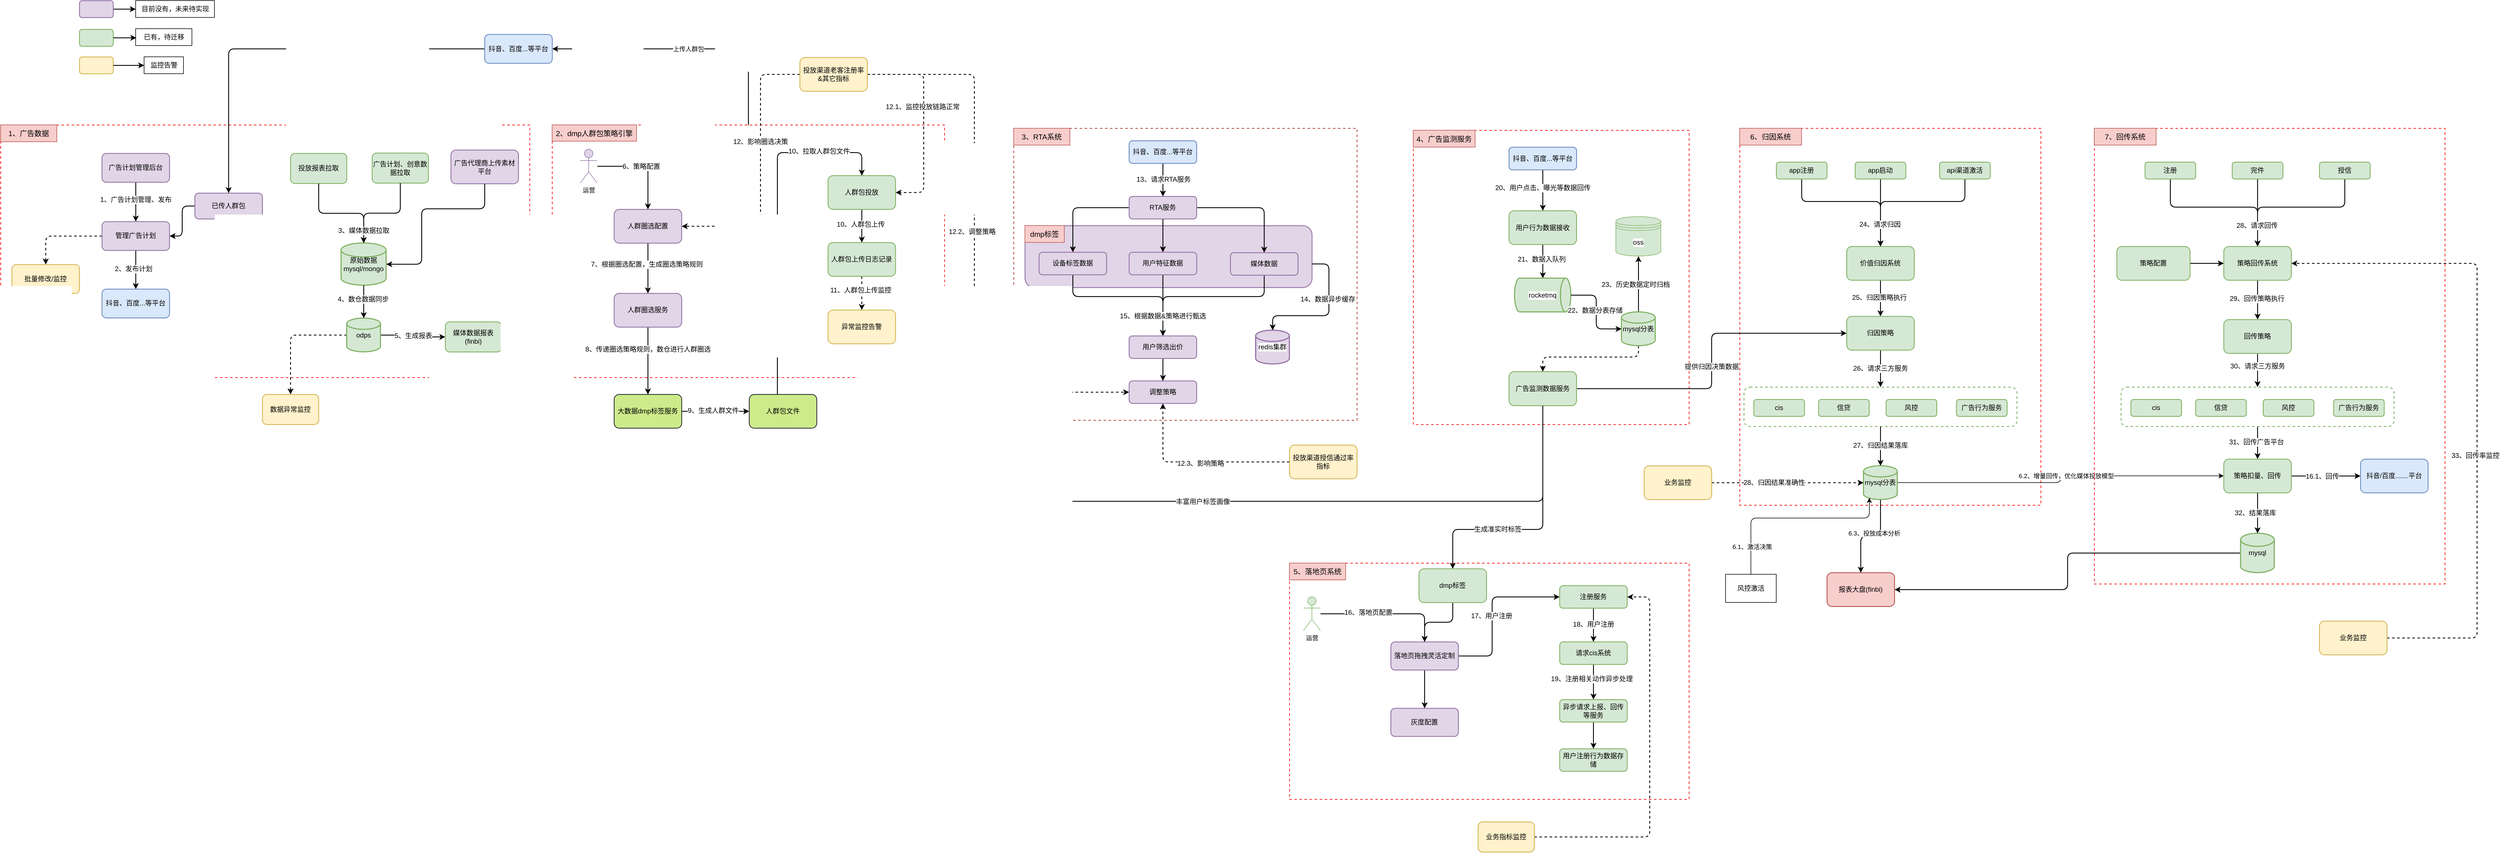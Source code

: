 <mxfile version="23.1.5" type="github">
  <diagram name="第 1 页" id="t7pbfHn2SOXymXCN76dh">
    <mxGraphModel dx="3435" dy="-654" grid="1" gridSize="10" guides="1" tooltips="1" connect="1" arrows="1" fold="1" page="1" pageScale="1" pageWidth="827" pageHeight="1169" math="0" shadow="0">
      <root>
        <mxCell id="0" />
        <mxCell id="1" parent="0" />
        <mxCell id="Fehg3TdLuI2Tf_DMjNUd-63" value="" style="rounded=0;whiteSpace=wrap;html=1;strokeWidth=1.5;fillColor=none;strokeColor=#FF3333;dashed=1;" parent="1" vertex="1">
          <mxGeometry x="770" y="1717" width="535" height="670" as="geometry" />
        </mxCell>
        <mxCell id="Fehg3TdLuI2Tf_DMjNUd-85" value="26、请求三方服务" style="edgeStyle=orthogonalEdgeStyle;shape=connector;rounded=1;orthogonalLoop=1;jettySize=auto;html=1;entryX=0.5;entryY=0;entryDx=0;entryDy=0;labelBackgroundColor=default;strokeColor=default;strokeWidth=1.5;align=center;verticalAlign=middle;fontFamily=Helvetica;fontSize=12;fontColor=default;endArrow=classic;" parent="1" source="Fehg3TdLuI2Tf_DMjNUd-76" target="Fehg3TdLuI2Tf_DMjNUd-64" edge="1">
          <mxGeometry relative="1" as="geometry" />
        </mxCell>
        <mxCell id="TxtXQEdZUeEPb-aoOvZk-30" value="" style="rounded=0;whiteSpace=wrap;html=1;strokeColor=#FF3333;strokeWidth=1.5;align=center;verticalAlign=middle;fontFamily=Helvetica;fontSize=12;fontColor=default;fillColor=none;dashed=1;" parent="1" vertex="1">
          <mxGeometry x="-30" y="2490" width="710" height="420" as="geometry" />
        </mxCell>
        <mxCell id="ExKMPXudVfr22WV_40Oe-38" value="" style="rounded=0;whiteSpace=wrap;html=1;strokeWidth=1.5;fillColor=none;strokeColor=#b85450;dashed=1;" parent="1" vertex="1">
          <mxGeometry x="-520" y="1717" width="610" height="519" as="geometry" />
        </mxCell>
        <mxCell id="Fehg3TdLuI2Tf_DMjNUd-18" value="用户特征数据" style="rounded=1;whiteSpace=wrap;html=1;strokeWidth=1.5;fillColor=#e1d5e7;strokeColor=#9673a6;" parent="1" vertex="1">
          <mxGeometry x="-500" y="1890" width="510" height="110" as="geometry" />
        </mxCell>
        <mxCell id="JP3lVexx1K65jtugNmWr-13" value="上传人群包" style="edgeStyle=orthogonalEdgeStyle;shape=connector;rounded=1;orthogonalLoop=1;jettySize=auto;html=1;entryX=1;entryY=0.5;entryDx=0;entryDy=0;labelBackgroundColor=default;strokeColor=default;strokeWidth=1.5;align=center;verticalAlign=middle;fontFamily=Helvetica;fontSize=11;fontColor=default;endArrow=classic;" parent="1" source="ExKMPXudVfr22WV_40Oe-26" target="JP3lVexx1K65jtugNmWr-12" edge="1">
          <mxGeometry relative="1" as="geometry" />
        </mxCell>
        <mxCell id="ExKMPXudVfr22WV_40Oe-26" value="" style="rounded=0;whiteSpace=wrap;html=1;strokeColor=#FF3333;strokeWidth=1.5;align=center;verticalAlign=middle;fontFamily=Helvetica;fontSize=12;fontColor=default;fillColor=none;dashed=1;" parent="1" vertex="1">
          <mxGeometry x="-1340" y="1711" width="697" height="449" as="geometry" />
        </mxCell>
        <mxCell id="ExKMPXudVfr22WV_40Oe-48" value="" style="rounded=0;whiteSpace=wrap;html=1;strokeColor=#FF3333;strokeWidth=1.5;align=center;verticalAlign=middle;fontFamily=Helvetica;fontSize=12;fontColor=default;fillColor=none;dashed=1;" parent="1" vertex="1">
          <mxGeometry x="-2320" y="1711" width="940" height="449" as="geometry" />
        </mxCell>
        <mxCell id="ExKMPXudVfr22WV_40Oe-52" value="" style="rounded=0;whiteSpace=wrap;html=1;strokeColor=#FF3333;strokeWidth=1.5;align=center;verticalAlign=middle;fontFamily=Helvetica;fontSize=12;fontColor=default;fillColor=none;dashed=1;" parent="1" vertex="1">
          <mxGeometry x="190" y="1720.5" width="490" height="523" as="geometry" />
        </mxCell>
        <mxCell id="ExKMPXudVfr22WV_40Oe-31" value="投放报表拉取" style="rounded=1;whiteSpace=wrap;html=1;strokeWidth=1.5;fillColor=#d5e8d4;strokeColor=#82b366;" parent="1" vertex="1">
          <mxGeometry x="-1805" y="1761.5" width="100" height="53.5" as="geometry" />
        </mxCell>
        <mxCell id="Fehg3TdLuI2Tf_DMjNUd-52" value="" style="edgeStyle=orthogonalEdgeStyle;shape=connector;rounded=1;orthogonalLoop=1;jettySize=auto;html=1;labelBackgroundColor=default;strokeColor=default;strokeWidth=1.5;align=center;verticalAlign=middle;fontFamily=Helvetica;fontSize=12;fontColor=default;endArrow=classic;entryX=0.5;entryY=0;entryDx=0;entryDy=0;entryPerimeter=0;" parent="1" source="ExKMPXudVfr22WV_40Oe-32" target="Fehg3TdLuI2Tf_DMjNUd-54" edge="1">
          <mxGeometry relative="1" as="geometry">
            <mxPoint x="420" y="1983.5" as="targetPoint" />
          </mxGeometry>
        </mxCell>
        <mxCell id="Fehg3TdLuI2Tf_DMjNUd-53" value="21、数据入队列" style="edgeLabel;html=1;align=center;verticalAlign=middle;resizable=0;points=[];fontSize=12;fontFamily=Helvetica;fontColor=default;" parent="Fehg3TdLuI2Tf_DMjNUd-52" vertex="1" connectable="0">
          <mxGeometry x="-0.133" y="-2" relative="1" as="geometry">
            <mxPoint as="offset" />
          </mxGeometry>
        </mxCell>
        <mxCell id="ExKMPXudVfr22WV_40Oe-32" value="用户行为数据接收" style="rounded=1;whiteSpace=wrap;html=1;strokeWidth=1.5;fillColor=#d5e8d4;strokeColor=#82b366;" parent="1" vertex="1">
          <mxGeometry x="360" y="1863.5" width="120" height="60" as="geometry" />
        </mxCell>
        <mxCell id="Fehg3TdLuI2Tf_DMjNUd-35" style="edgeStyle=orthogonalEdgeStyle;shape=connector;rounded=1;orthogonalLoop=1;jettySize=auto;html=1;labelBackgroundColor=default;strokeColor=default;strokeWidth=1.5;align=center;verticalAlign=middle;fontFamily=Helvetica;fontSize=12;fontColor=default;endArrow=classic;" parent="1" source="ExKMPXudVfr22WV_40Oe-33" target="Fehg3TdLuI2Tf_DMjNUd-34" edge="1">
          <mxGeometry relative="1" as="geometry">
            <Array as="points">
              <mxPoint x="330" y="2655" />
              <mxPoint x="330" y="2550" />
            </Array>
          </mxGeometry>
        </mxCell>
        <mxCell id="Fehg3TdLuI2Tf_DMjNUd-36" value="17、用户注册" style="edgeLabel;html=1;align=center;verticalAlign=middle;resizable=0;points=[];fontSize=12;fontFamily=Helvetica;fontColor=default;" parent="Fehg3TdLuI2Tf_DMjNUd-35" vertex="1" connectable="0">
          <mxGeometry x="-0.077" y="1" relative="1" as="geometry">
            <mxPoint as="offset" />
          </mxGeometry>
        </mxCell>
        <mxCell id="Fehg3TdLuI2Tf_DMjNUd-38" value="" style="edgeStyle=orthogonalEdgeStyle;shape=connector;rounded=1;orthogonalLoop=1;jettySize=auto;html=1;labelBackgroundColor=default;strokeColor=default;strokeWidth=1.5;align=center;verticalAlign=middle;fontFamily=Helvetica;fontSize=12;fontColor=default;endArrow=classic;" parent="1" source="ExKMPXudVfr22WV_40Oe-33" target="Fehg3TdLuI2Tf_DMjNUd-37" edge="1">
          <mxGeometry relative="1" as="geometry" />
        </mxCell>
        <mxCell id="ExKMPXudVfr22WV_40Oe-33" value="落地页拖拽灵活定制" style="rounded=1;whiteSpace=wrap;html=1;strokeWidth=1.5;fillColor=#e1d5e7;strokeColor=#9673a6;" parent="1" vertex="1">
          <mxGeometry x="150" y="2630" width="120" height="50" as="geometry" />
        </mxCell>
        <mxCell id="xGOyJQE2-3y7XCYpAPnH-23" style="edgeStyle=orthogonalEdgeStyle;shape=connector;rounded=1;orthogonalLoop=1;jettySize=auto;html=1;entryX=0.5;entryY=0;entryDx=0;entryDy=0;labelBackgroundColor=default;strokeColor=default;strokeWidth=1.5;align=center;verticalAlign=middle;fontFamily=Helvetica;fontSize=11;fontColor=default;endArrow=classic;" parent="1" source="ExKMPXudVfr22WV_40Oe-39" target="ExKMPXudVfr22WV_40Oe-50" edge="1">
          <mxGeometry relative="1" as="geometry" />
        </mxCell>
        <mxCell id="xGOyJQE2-3y7XCYpAPnH-24" value="8、传递圈选策略规则，数仓进行人群圈选" style="edgeLabel;html=1;align=center;verticalAlign=middle;resizable=0;points=[];fontSize=12;fontFamily=Helvetica;fontColor=default;" parent="xGOyJQE2-3y7XCYpAPnH-23" vertex="1" connectable="0">
          <mxGeometry x="-0.054" y="1" relative="1" as="geometry">
            <mxPoint x="-1" y="-17" as="offset" />
          </mxGeometry>
        </mxCell>
        <mxCell id="ExKMPXudVfr22WV_40Oe-39" value="人群圈选服务" style="rounded=1;whiteSpace=wrap;html=1;strokeWidth=1.5;fillColor=#e1d5e7;strokeColor=#9673a6;" parent="1" vertex="1">
          <mxGeometry x="-1230" y="2010.37" width="120" height="60" as="geometry" />
        </mxCell>
        <mxCell id="xGOyJQE2-3y7XCYpAPnH-36" value="" style="edgeStyle=orthogonalEdgeStyle;shape=connector;rounded=1;orthogonalLoop=1;jettySize=auto;html=1;labelBackgroundColor=default;strokeColor=default;strokeWidth=1.5;align=center;verticalAlign=middle;fontFamily=Helvetica;fontSize=11;fontColor=default;endArrow=classic;" parent="1" source="ExKMPXudVfr22WV_40Oe-40" target="xGOyJQE2-3y7XCYpAPnH-35" edge="1">
          <mxGeometry relative="1" as="geometry" />
        </mxCell>
        <mxCell id="xGOyJQE2-3y7XCYpAPnH-37" value="10、人群包上传" style="edgeLabel;html=1;align=center;verticalAlign=middle;resizable=0;points=[];fontSize=12;fontFamily=Helvetica;fontColor=default;" parent="xGOyJQE2-3y7XCYpAPnH-36" vertex="1" connectable="0">
          <mxGeometry x="-0.1" y="1" relative="1" as="geometry">
            <mxPoint x="-3" as="offset" />
          </mxGeometry>
        </mxCell>
        <mxCell id="ExKMPXudVfr22WV_40Oe-40" value="人群包投放" style="rounded=1;whiteSpace=wrap;html=1;strokeWidth=1.5;fillColor=#d5e8d4;strokeColor=#82b366;" parent="1" vertex="1">
          <mxGeometry x="-850" y="1801" width="120" height="60" as="geometry" />
        </mxCell>
        <mxCell id="xGOyJQE2-3y7XCYpAPnH-5" value="" style="edgeStyle=orthogonalEdgeStyle;shape=connector;rounded=1;orthogonalLoop=1;jettySize=auto;html=1;labelBackgroundColor=default;strokeColor=default;strokeWidth=1.5;align=center;verticalAlign=middle;fontFamily=Helvetica;fontSize=11;fontColor=default;endArrow=classic;" parent="1" source="ExKMPXudVfr22WV_40Oe-42" target="xGOyJQE2-3y7XCYpAPnH-4" edge="1">
          <mxGeometry relative="1" as="geometry" />
        </mxCell>
        <mxCell id="xGOyJQE2-3y7XCYpAPnH-6" value="1、广告计划管理、发布" style="edgeLabel;html=1;align=center;verticalAlign=middle;resizable=0;points=[];fontSize=12;fontFamily=Helvetica;fontColor=default;" parent="xGOyJQE2-3y7XCYpAPnH-5" vertex="1" connectable="0">
          <mxGeometry x="-0.13" relative="1" as="geometry">
            <mxPoint as="offset" />
          </mxGeometry>
        </mxCell>
        <mxCell id="ExKMPXudVfr22WV_40Oe-42" value="广告计划管理后台" style="rounded=1;whiteSpace=wrap;html=1;strokeWidth=1.5;fillColor=#e1d5e7;strokeColor=#9673a6;" parent="1" vertex="1">
          <mxGeometry x="-2140" y="1761.5" width="120" height="51.25" as="geometry" />
        </mxCell>
        <mxCell id="xGOyJQE2-3y7XCYpAPnH-25" style="edgeStyle=orthogonalEdgeStyle;shape=connector;rounded=1;orthogonalLoop=1;jettySize=auto;html=1;entryX=0.5;entryY=0;entryDx=0;entryDy=0;labelBackgroundColor=default;strokeColor=default;strokeWidth=1.5;align=center;verticalAlign=middle;fontFamily=Helvetica;fontSize=11;fontColor=default;endArrow=classic;" parent="1" source="ExKMPXudVfr22WV_40Oe-43" target="ExKMPXudVfr22WV_40Oe-39" edge="1">
          <mxGeometry relative="1" as="geometry" />
        </mxCell>
        <mxCell id="xGOyJQE2-3y7XCYpAPnH-26" value="7、根据圈选配置，生成圈选策略规则" style="edgeLabel;html=1;align=center;verticalAlign=middle;resizable=0;points=[];fontSize=12;fontFamily=Helvetica;fontColor=default;" parent="xGOyJQE2-3y7XCYpAPnH-25" vertex="1" connectable="0">
          <mxGeometry x="-0.157" y="-2" relative="1" as="geometry">
            <mxPoint as="offset" />
          </mxGeometry>
        </mxCell>
        <mxCell id="ExKMPXudVfr22WV_40Oe-43" value="人群圈选配置" style="rounded=1;whiteSpace=wrap;html=1;strokeWidth=1.5;fillColor=#e1d5e7;strokeColor=#9673a6;" parent="1" vertex="1">
          <mxGeometry x="-1230" y="1861" width="120" height="60" as="geometry" />
        </mxCell>
        <mxCell id="ExKMPXudVfr22WV_40Oe-44" value="报表大盘(finbi)" style="rounded=1;whiteSpace=wrap;html=1;strokeWidth=1.5;fillColor=#f8cecc;strokeColor=#b85450;" parent="1" vertex="1">
          <mxGeometry x="925" y="2507" width="120" height="60" as="geometry" />
        </mxCell>
        <mxCell id="ExKMPXudVfr22WV_40Oe-47" value="广告代理商上传素材平台" style="rounded=1;whiteSpace=wrap;html=1;strokeWidth=1.5;fillColor=#e1d5e7;strokeColor=#9673a6;" parent="1" vertex="1">
          <mxGeometry x="-1520" y="1755.5" width="120" height="60" as="geometry" />
        </mxCell>
        <mxCell id="xGOyJQE2-3y7XCYpAPnH-28" value="" style="edgeStyle=orthogonalEdgeStyle;shape=connector;rounded=1;orthogonalLoop=1;jettySize=auto;html=1;labelBackgroundColor=default;strokeColor=default;strokeWidth=1.5;align=center;verticalAlign=middle;fontFamily=Helvetica;fontSize=11;fontColor=default;endArrow=classic;" parent="1" source="ExKMPXudVfr22WV_40Oe-50" target="xGOyJQE2-3y7XCYpAPnH-27" edge="1">
          <mxGeometry relative="1" as="geometry" />
        </mxCell>
        <mxCell id="xGOyJQE2-3y7XCYpAPnH-29" value="9、生成人群文件" style="edgeLabel;html=1;align=center;verticalAlign=middle;resizable=0;points=[];fontSize=12;fontFamily=Helvetica;fontColor=default;" parent="xGOyJQE2-3y7XCYpAPnH-28" vertex="1" connectable="0">
          <mxGeometry x="-0.144" y="-2" relative="1" as="geometry">
            <mxPoint x="4" y="-3" as="offset" />
          </mxGeometry>
        </mxCell>
        <mxCell id="ExKMPXudVfr22WV_40Oe-50" value="大数据dmp标签服务" style="rounded=1;whiteSpace=wrap;html=1;strokeWidth=1.5;fillColor=#cdeb8b;strokeColor=#36393d;" parent="1" vertex="1">
          <mxGeometry x="-1230" y="2190" width="120" height="60" as="geometry" />
        </mxCell>
        <mxCell id="TxtXQEdZUeEPb-aoOvZk-2" value="1、广告数据" style="text;html=1;strokeColor=#b85450;fillColor=#f8cecc;align=center;verticalAlign=middle;whiteSpace=wrap;rounded=0;fontSize=13;fontFamily=Helvetica;" parent="1" vertex="1">
          <mxGeometry x="-2320" y="1711" width="100" height="30" as="geometry" />
        </mxCell>
        <mxCell id="TxtXQEdZUeEPb-aoOvZk-8" value="2、dmp人群包策略引擎" style="text;html=1;strokeColor=#b85450;fillColor=#f8cecc;align=center;verticalAlign=middle;whiteSpace=wrap;rounded=0;fontSize=13;fontFamily=Helvetica;" parent="1" vertex="1">
          <mxGeometry x="-1340" y="1711" width="150" height="29" as="geometry" />
        </mxCell>
        <mxCell id="TxtXQEdZUeEPb-aoOvZk-11" value="4、广告监测服务" style="text;html=1;strokeColor=#b85450;fillColor=#f8cecc;align=center;verticalAlign=middle;whiteSpace=wrap;rounded=0;fontSize=13;fontFamily=Helvetica;" parent="1" vertex="1">
          <mxGeometry x="190" y="1720.5" width="110" height="30" as="geometry" />
        </mxCell>
        <mxCell id="Fehg3TdLuI2Tf_DMjNUd-57" style="edgeStyle=orthogonalEdgeStyle;shape=connector;rounded=1;orthogonalLoop=1;jettySize=auto;html=1;entryX=0.5;entryY=0;entryDx=0;entryDy=0;labelBackgroundColor=default;strokeColor=default;strokeWidth=1.5;align=center;verticalAlign=middle;fontFamily=Helvetica;fontSize=12;fontColor=default;endArrow=classic;dashed=1;" parent="1" source="TxtXQEdZUeEPb-aoOvZk-12" target="Fehg3TdLuI2Tf_DMjNUd-56" edge="1">
          <mxGeometry relative="1" as="geometry">
            <Array as="points">
              <mxPoint x="590" y="2123.5" />
              <mxPoint x="420" y="2123.5" />
            </Array>
          </mxGeometry>
        </mxCell>
        <mxCell id="Fehg3TdLuI2Tf_DMjNUd-60" value="" style="edgeStyle=orthogonalEdgeStyle;shape=connector;rounded=1;orthogonalLoop=1;jettySize=auto;html=1;labelBackgroundColor=default;strokeColor=default;strokeWidth=1.5;align=center;verticalAlign=middle;fontFamily=Helvetica;fontSize=12;fontColor=default;endArrow=classic;entryX=0.5;entryY=1;entryDx=0;entryDy=0;" parent="1" source="TxtXQEdZUeEPb-aoOvZk-12" target="Fehg3TdLuI2Tf_DMjNUd-61" edge="1">
          <mxGeometry relative="1" as="geometry">
            <mxPoint x="590" y="1963.5" as="targetPoint" />
          </mxGeometry>
        </mxCell>
        <mxCell id="Fehg3TdLuI2Tf_DMjNUd-62" value="23、历史数据定时归档" style="edgeLabel;html=1;align=center;verticalAlign=middle;resizable=0;points=[];fontSize=12;fontFamily=Helvetica;fontColor=default;" parent="Fehg3TdLuI2Tf_DMjNUd-60" vertex="1" connectable="0">
          <mxGeometry x="-0.014" y="5" relative="1" as="geometry">
            <mxPoint as="offset" />
          </mxGeometry>
        </mxCell>
        <mxCell id="TxtXQEdZUeEPb-aoOvZk-12" value="mysql分表" style="strokeWidth=2;html=1;shape=mxgraph.flowchart.database;whiteSpace=wrap;fillColor=#d5e8d4;strokeColor=#82b366;" parent="1" vertex="1">
          <mxGeometry x="560" y="2043.5" width="60" height="60" as="geometry" />
        </mxCell>
        <mxCell id="xGOyJQE2-3y7XCYpAPnH-15" style="edgeStyle=orthogonalEdgeStyle;shape=connector;rounded=1;orthogonalLoop=1;jettySize=auto;html=1;entryX=0;entryY=0.5;entryDx=0;entryDy=0;labelBackgroundColor=default;strokeColor=default;strokeWidth=1.5;align=center;verticalAlign=middle;fontFamily=Helvetica;fontSize=11;fontColor=default;endArrow=classic;" parent="1" source="TxtXQEdZUeEPb-aoOvZk-14" target="xGOyJQE2-3y7XCYpAPnH-14" edge="1">
          <mxGeometry relative="1" as="geometry" />
        </mxCell>
        <mxCell id="xGOyJQE2-3y7XCYpAPnH-16" value="5、生成报表" style="edgeLabel;html=1;align=center;verticalAlign=middle;resizable=0;points=[];fontSize=12;fontFamily=Helvetica;fontColor=default;" parent="xGOyJQE2-3y7XCYpAPnH-15" vertex="1" connectable="0">
          <mxGeometry x="-0.183" y="-1" relative="1" as="geometry">
            <mxPoint x="9" as="offset" />
          </mxGeometry>
        </mxCell>
        <mxCell id="xGOyJQE2-3y7XCYpAPnH-31" style="edgeStyle=orthogonalEdgeStyle;shape=connector;rounded=1;orthogonalLoop=1;jettySize=auto;html=1;labelBackgroundColor=default;strokeColor=default;strokeWidth=1.5;align=center;verticalAlign=middle;fontFamily=Helvetica;fontSize=11;fontColor=default;endArrow=classic;entryX=0.5;entryY=0;entryDx=0;entryDy=0;dashed=1;" parent="1" source="TxtXQEdZUeEPb-aoOvZk-14" target="xGOyJQE2-3y7XCYpAPnH-32" edge="1">
          <mxGeometry relative="1" as="geometry">
            <mxPoint x="-1730" y="2180" as="targetPoint" />
          </mxGeometry>
        </mxCell>
        <mxCell id="TxtXQEdZUeEPb-aoOvZk-14" value="odps" style="strokeWidth=2;html=1;shape=mxgraph.flowchart.database;whiteSpace=wrap;fillColor=#d5e8d4;strokeColor=#82b366;" parent="1" vertex="1">
          <mxGeometry x="-1705" y="2054.5" width="60" height="60" as="geometry" />
        </mxCell>
        <mxCell id="TxtXQEdZUeEPb-aoOvZk-20" value="原始数据&lt;br&gt;mysql/mongo" style="strokeWidth=2;html=1;shape=mxgraph.flowchart.database;whiteSpace=wrap;fillColor=#d5e8d4;strokeColor=#82b366;" parent="1" vertex="1">
          <mxGeometry x="-1715" y="1921" width="80" height="75" as="geometry" />
        </mxCell>
        <mxCell id="TxtXQEdZUeEPb-aoOvZk-29" value="3、RTA系统" style="text;html=1;strokeColor=#b85450;fillColor=#f8cecc;align=center;verticalAlign=middle;whiteSpace=wrap;rounded=0;fontSize=13;fontFamily=Helvetica;" parent="1" vertex="1">
          <mxGeometry x="-520" y="1717" width="100" height="30" as="geometry" />
        </mxCell>
        <mxCell id="TxtXQEdZUeEPb-aoOvZk-34" value="5、落地页系统" style="text;html=1;strokeColor=#b85450;fillColor=#f8cecc;align=center;verticalAlign=middle;whiteSpace=wrap;rounded=0;fontSize=13;fontFamily=Helvetica;" parent="1" vertex="1">
          <mxGeometry x="-30" y="2490" width="100" height="30" as="geometry" />
        </mxCell>
        <mxCell id="xGOyJQE2-3y7XCYpAPnH-2" style="edgeStyle=orthogonalEdgeStyle;shape=connector;rounded=1;orthogonalLoop=1;jettySize=auto;html=1;entryX=0.5;entryY=0;entryDx=0;entryDy=0;entryPerimeter=0;labelBackgroundColor=default;strokeColor=default;strokeWidth=1.5;align=center;verticalAlign=middle;fontFamily=Helvetica;fontSize=11;fontColor=default;endArrow=classic;" parent="1" source="ExKMPXudVfr22WV_40Oe-31" target="TxtXQEdZUeEPb-aoOvZk-20" edge="1">
          <mxGeometry relative="1" as="geometry" />
        </mxCell>
        <mxCell id="xGOyJQE2-3y7XCYpAPnH-3" style="edgeStyle=orthogonalEdgeStyle;shape=connector;rounded=1;orthogonalLoop=1;jettySize=auto;html=1;entryX=0.5;entryY=0;entryDx=0;entryDy=0;entryPerimeter=0;labelBackgroundColor=default;strokeColor=default;strokeWidth=1.5;align=center;verticalAlign=middle;fontFamily=Helvetica;fontSize=11;fontColor=default;endArrow=classic;" parent="1" source="TxtXQEdZUeEPb-aoOvZk-20" target="TxtXQEdZUeEPb-aoOvZk-14" edge="1">
          <mxGeometry relative="1" as="geometry" />
        </mxCell>
        <mxCell id="xGOyJQE2-3y7XCYpAPnH-13" value="4、数仓数据同步" style="edgeLabel;html=1;align=center;verticalAlign=middle;resizable=0;points=[];fontSize=12;fontFamily=Helvetica;fontColor=default;" parent="xGOyJQE2-3y7XCYpAPnH-3" vertex="1" connectable="0">
          <mxGeometry x="-0.156" y="-1" relative="1" as="geometry">
            <mxPoint as="offset" />
          </mxGeometry>
        </mxCell>
        <mxCell id="xGOyJQE2-3y7XCYpAPnH-8" value="" style="edgeStyle=orthogonalEdgeStyle;shape=connector;rounded=1;orthogonalLoop=1;jettySize=auto;html=1;labelBackgroundColor=default;strokeColor=default;strokeWidth=1.5;align=center;verticalAlign=middle;fontFamily=Helvetica;fontSize=11;fontColor=default;endArrow=classic;" parent="1" source="xGOyJQE2-3y7XCYpAPnH-4" target="xGOyJQE2-3y7XCYpAPnH-7" edge="1">
          <mxGeometry relative="1" as="geometry" />
        </mxCell>
        <mxCell id="xGOyJQE2-3y7XCYpAPnH-9" value="2、发布计划" style="edgeLabel;html=1;align=center;verticalAlign=middle;resizable=0;points=[];fontSize=12;fontFamily=Helvetica;fontColor=default;" parent="xGOyJQE2-3y7XCYpAPnH-8" vertex="1" connectable="0">
          <mxGeometry x="-0.047" y="-4" relative="1" as="geometry">
            <mxPoint as="offset" />
          </mxGeometry>
        </mxCell>
        <mxCell id="JP3lVexx1K65jtugNmWr-6" style="edgeStyle=orthogonalEdgeStyle;shape=connector;rounded=1;orthogonalLoop=1;jettySize=auto;html=1;labelBackgroundColor=default;strokeColor=default;strokeWidth=1.5;align=center;verticalAlign=middle;fontFamily=Helvetica;fontSize=11;fontColor=default;endArrow=classic;dashed=1;" parent="1" source="xGOyJQE2-3y7XCYpAPnH-4" target="JP3lVexx1K65jtugNmWr-3" edge="1">
          <mxGeometry relative="1" as="geometry" />
        </mxCell>
        <mxCell id="xGOyJQE2-3y7XCYpAPnH-4" value="管理广告计划" style="rounded=1;whiteSpace=wrap;html=1;strokeWidth=1.5;fillColor=#e1d5e7;strokeColor=#9673a6;" parent="1" vertex="1">
          <mxGeometry x="-2140" y="1882.75" width="120" height="51.25" as="geometry" />
        </mxCell>
        <mxCell id="xGOyJQE2-3y7XCYpAPnH-7" value="抖音、百度...等平台" style="rounded=1;whiteSpace=wrap;html=1;strokeWidth=1.5;fillColor=#dae8fc;strokeColor=#6c8ebf;" parent="1" vertex="1">
          <mxGeometry x="-2140" y="2002.75" width="120" height="51.25" as="geometry" />
        </mxCell>
        <mxCell id="xGOyJQE2-3y7XCYpAPnH-10" value="广告计划、创意数据拉取" style="rounded=1;whiteSpace=wrap;html=1;strokeWidth=1.5;fillColor=#d5e8d4;strokeColor=#82b366;" parent="1" vertex="1">
          <mxGeometry x="-1660" y="1760.88" width="100" height="53.5" as="geometry" />
        </mxCell>
        <mxCell id="xGOyJQE2-3y7XCYpAPnH-11" style="edgeStyle=orthogonalEdgeStyle;shape=connector;rounded=1;orthogonalLoop=1;jettySize=auto;html=1;entryX=0.5;entryY=0;entryDx=0;entryDy=0;entryPerimeter=0;labelBackgroundColor=default;strokeColor=default;strokeWidth=1.5;align=center;verticalAlign=middle;fontFamily=Helvetica;fontSize=11;fontColor=default;endArrow=classic;" parent="1" source="xGOyJQE2-3y7XCYpAPnH-10" target="TxtXQEdZUeEPb-aoOvZk-20" edge="1">
          <mxGeometry relative="1" as="geometry" />
        </mxCell>
        <mxCell id="xGOyJQE2-3y7XCYpAPnH-12" value="3、媒体数据拉取" style="edgeLabel;html=1;align=center;verticalAlign=middle;resizable=0;points=[];fontSize=12;fontFamily=Helvetica;fontColor=default;" parent="xGOyJQE2-3y7XCYpAPnH-11" vertex="1" connectable="0">
          <mxGeometry x="0.734" relative="1" as="geometry">
            <mxPoint as="offset" />
          </mxGeometry>
        </mxCell>
        <mxCell id="xGOyJQE2-3y7XCYpAPnH-14" value="媒体数据报表&lt;br&gt;(finbi)" style="rounded=1;whiteSpace=wrap;html=1;strokeWidth=1.5;fillColor=#d5e8d4;strokeColor=#82b366;" parent="1" vertex="1">
          <mxGeometry x="-1530" y="2061" width="100" height="53.5" as="geometry" />
        </mxCell>
        <mxCell id="xGOyJQE2-3y7XCYpAPnH-21" style="edgeStyle=orthogonalEdgeStyle;shape=connector;rounded=1;orthogonalLoop=1;jettySize=auto;html=1;entryX=0.5;entryY=0;entryDx=0;entryDy=0;labelBackgroundColor=default;strokeColor=default;strokeWidth=1.5;align=center;verticalAlign=middle;fontFamily=Helvetica;fontSize=11;fontColor=default;endArrow=classic;" parent="1" source="xGOyJQE2-3y7XCYpAPnH-20" target="ExKMPXudVfr22WV_40Oe-43" edge="1">
          <mxGeometry relative="1" as="geometry" />
        </mxCell>
        <mxCell id="xGOyJQE2-3y7XCYpAPnH-22" value="6、策略配置" style="edgeLabel;html=1;align=center;verticalAlign=middle;resizable=0;points=[];fontSize=12;fontFamily=Helvetica;fontColor=default;" parent="xGOyJQE2-3y7XCYpAPnH-21" vertex="1" connectable="0">
          <mxGeometry x="-0.272" y="-3" relative="1" as="geometry">
            <mxPoint x="17" y="-3" as="offset" />
          </mxGeometry>
        </mxCell>
        <mxCell id="xGOyJQE2-3y7XCYpAPnH-20" value="运营" style="shape=umlActor;verticalLabelPosition=bottom;verticalAlign=top;html=1;fontFamily=Helvetica;fontSize=11;fillColor=#e1d5e7;strokeColor=#9673a6;" parent="1" vertex="1">
          <mxGeometry x="-1290" y="1754.38" width="30" height="60" as="geometry" />
        </mxCell>
        <mxCell id="xGOyJQE2-3y7XCYpAPnH-33" style="edgeStyle=orthogonalEdgeStyle;shape=connector;rounded=1;orthogonalLoop=1;jettySize=auto;html=1;entryX=0.5;entryY=0;entryDx=0;entryDy=0;labelBackgroundColor=default;strokeColor=default;strokeWidth=1.5;align=center;verticalAlign=middle;fontFamily=Helvetica;fontSize=11;fontColor=default;endArrow=classic;" parent="1" source="xGOyJQE2-3y7XCYpAPnH-27" target="ExKMPXudVfr22WV_40Oe-40" edge="1">
          <mxGeometry relative="1" as="geometry">
            <Array as="points">
              <mxPoint x="-940" y="1760" />
              <mxPoint x="-790" y="1760" />
            </Array>
          </mxGeometry>
        </mxCell>
        <mxCell id="xGOyJQE2-3y7XCYpAPnH-34" value="10、拉取人群包文件" style="edgeLabel;html=1;align=center;verticalAlign=middle;resizable=0;points=[];fontSize=12;fontFamily=Helvetica;fontColor=default;" parent="xGOyJQE2-3y7XCYpAPnH-33" vertex="1" connectable="0">
          <mxGeometry x="0.621" y="2" relative="1" as="geometry">
            <mxPoint as="offset" />
          </mxGeometry>
        </mxCell>
        <mxCell id="xGOyJQE2-3y7XCYpAPnH-27" value="人群包文件" style="rounded=1;whiteSpace=wrap;html=1;strokeWidth=1.5;fillColor=#cdeb8b;strokeColor=#36393d;" parent="1" vertex="1">
          <mxGeometry x="-990" y="2190" width="120" height="60" as="geometry" />
        </mxCell>
        <mxCell id="xGOyJQE2-3y7XCYpAPnH-32" value="数据异常监控" style="rounded=1;whiteSpace=wrap;html=1;strokeWidth=1.5;fillColor=#fff2cc;strokeColor=#d6b656;" parent="1" vertex="1">
          <mxGeometry x="-1855" y="2190" width="100" height="53.5" as="geometry" />
        </mxCell>
        <mxCell id="xGOyJQE2-3y7XCYpAPnH-40" value="" style="edgeStyle=orthogonalEdgeStyle;shape=connector;rounded=1;orthogonalLoop=1;jettySize=auto;html=1;labelBackgroundColor=default;strokeColor=default;strokeWidth=1.5;align=center;verticalAlign=middle;fontFamily=Helvetica;fontSize=12;fontColor=default;endArrow=classic;dashed=1;" parent="1" source="xGOyJQE2-3y7XCYpAPnH-35" target="xGOyJQE2-3y7XCYpAPnH-39" edge="1">
          <mxGeometry relative="1" as="geometry" />
        </mxCell>
        <mxCell id="xGOyJQE2-3y7XCYpAPnH-41" value="11、人群包上传监控" style="edgeLabel;html=1;align=center;verticalAlign=middle;resizable=0;points=[];fontSize=12;fontFamily=Helvetica;fontColor=default;" parent="xGOyJQE2-3y7XCYpAPnH-40" vertex="1" connectable="0">
          <mxGeometry x="-0.167" y="-2" relative="1" as="geometry">
            <mxPoint as="offset" />
          </mxGeometry>
        </mxCell>
        <mxCell id="xGOyJQE2-3y7XCYpAPnH-35" value="人群包上传日志记录" style="rounded=1;whiteSpace=wrap;html=1;strokeWidth=1.5;fillColor=#d5e8d4;strokeColor=#82b366;" parent="1" vertex="1">
          <mxGeometry x="-850" y="1920" width="120" height="60" as="geometry" />
        </mxCell>
        <mxCell id="xGOyJQE2-3y7XCYpAPnH-39" value="异常监控告警" style="rounded=1;whiteSpace=wrap;html=1;strokeWidth=1.5;fillColor=#fff2cc;strokeColor=#d6b656;" parent="1" vertex="1">
          <mxGeometry x="-850" y="2040" width="120" height="60" as="geometry" />
        </mxCell>
        <mxCell id="xGOyJQE2-3y7XCYpAPnH-43" style="edgeStyle=orthogonalEdgeStyle;shape=connector;rounded=1;orthogonalLoop=1;jettySize=auto;html=1;entryX=1;entryY=0.5;entryDx=0;entryDy=0;labelBackgroundColor=default;strokeColor=default;strokeWidth=1.5;align=center;verticalAlign=middle;fontFamily=Helvetica;fontSize=12;fontColor=default;endArrow=classic;dashed=1;" parent="1" source="xGOyJQE2-3y7XCYpAPnH-42" target="ExKMPXudVfr22WV_40Oe-43" edge="1">
          <mxGeometry relative="1" as="geometry">
            <Array as="points">
              <mxPoint x="-970" y="1621" />
              <mxPoint x="-970" y="1891" />
            </Array>
          </mxGeometry>
        </mxCell>
        <mxCell id="xGOyJQE2-3y7XCYpAPnH-45" value="12、影响圈选决策" style="edgeLabel;html=1;align=center;verticalAlign=middle;resizable=0;points=[];fontSize=12;fontFamily=Helvetica;fontColor=default;" parent="xGOyJQE2-3y7XCYpAPnH-43" vertex="1" connectable="0">
          <mxGeometry x="-0.117" relative="1" as="geometry">
            <mxPoint y="-22" as="offset" />
          </mxGeometry>
        </mxCell>
        <mxCell id="xGOyJQE2-3y7XCYpAPnH-44" style="edgeStyle=orthogonalEdgeStyle;shape=connector;rounded=1;orthogonalLoop=1;jettySize=auto;html=1;entryX=1;entryY=0.5;entryDx=0;entryDy=0;labelBackgroundColor=default;strokeColor=default;strokeWidth=1.5;align=center;verticalAlign=middle;fontFamily=Helvetica;fontSize=12;fontColor=default;endArrow=classic;dashed=1;" parent="1" source="xGOyJQE2-3y7XCYpAPnH-42" target="ExKMPXudVfr22WV_40Oe-40" edge="1">
          <mxGeometry relative="1" as="geometry">
            <Array as="points">
              <mxPoint x="-680" y="1621" />
              <mxPoint x="-680" y="1831" />
            </Array>
          </mxGeometry>
        </mxCell>
        <mxCell id="xGOyJQE2-3y7XCYpAPnH-47" value="12.1、监控投放链路正常" style="edgeLabel;html=1;align=center;verticalAlign=middle;resizable=0;points=[];fontSize=12;fontFamily=Helvetica;fontColor=default;" parent="xGOyJQE2-3y7XCYpAPnH-44" vertex="1" connectable="0">
          <mxGeometry x="-0.122" y="-2" relative="1" as="geometry">
            <mxPoint as="offset" />
          </mxGeometry>
        </mxCell>
        <mxCell id="Fehg3TdLuI2Tf_DMjNUd-16" style="edgeStyle=orthogonalEdgeStyle;shape=connector;rounded=1;orthogonalLoop=1;jettySize=auto;html=1;entryX=0;entryY=0.5;entryDx=0;entryDy=0;labelBackgroundColor=default;strokeColor=default;strokeWidth=1.5;align=center;verticalAlign=middle;fontFamily=Helvetica;fontSize=12;fontColor=default;endArrow=classic;dashed=1;" parent="1" source="xGOyJQE2-3y7XCYpAPnH-42" target="Fehg3TdLuI2Tf_DMjNUd-8" edge="1">
          <mxGeometry relative="1" as="geometry">
            <Array as="points">
              <mxPoint x="-590" y="1621" />
              <mxPoint x="-590" y="2186" />
            </Array>
          </mxGeometry>
        </mxCell>
        <mxCell id="Fehg3TdLuI2Tf_DMjNUd-17" value="12.2、调整策略" style="edgeLabel;html=1;align=center;verticalAlign=middle;resizable=0;points=[];fontSize=12;fontFamily=Helvetica;fontColor=default;" parent="Fehg3TdLuI2Tf_DMjNUd-16" vertex="1" connectable="0">
          <mxGeometry x="-0.088" y="-4" relative="1" as="geometry">
            <mxPoint as="offset" />
          </mxGeometry>
        </mxCell>
        <mxCell id="xGOyJQE2-3y7XCYpAPnH-42" value="投放渠道老客注册率&lt;br&gt;&amp;amp;其它指标" style="rounded=1;whiteSpace=wrap;html=1;strokeWidth=1.5;fillColor=#fff2cc;strokeColor=#d6b656;" parent="1" vertex="1">
          <mxGeometry x="-900" y="1591" width="120" height="60" as="geometry" />
        </mxCell>
        <mxCell id="xGOyJQE2-3y7XCYpAPnH-54" style="edgeStyle=orthogonalEdgeStyle;shape=connector;rounded=1;orthogonalLoop=1;jettySize=auto;html=1;labelBackgroundColor=default;strokeColor=default;strokeWidth=1.5;align=center;verticalAlign=middle;fontFamily=Helvetica;fontSize=12;fontColor=default;endArrow=classic;" parent="1" source="xGOyJQE2-3y7XCYpAPnH-48" target="xGOyJQE2-3y7XCYpAPnH-49" edge="1">
          <mxGeometry relative="1" as="geometry" />
        </mxCell>
        <mxCell id="xGOyJQE2-3y7XCYpAPnH-48" value="" style="rounded=1;whiteSpace=wrap;html=1;strokeWidth=1.5;fillColor=#e1d5e7;strokeColor=#9673a6;" parent="1" vertex="1">
          <mxGeometry x="-2180" y="1490" width="60" height="30" as="geometry" />
        </mxCell>
        <mxCell id="xGOyJQE2-3y7XCYpAPnH-49" value="目前没有，未来待实现" style="text;html=1;align=center;verticalAlign=middle;resizable=0;points=[];autosize=1;strokeColor=default;fillColor=none;fontSize=12;fontFamily=Helvetica;fontColor=default;" parent="1" vertex="1">
          <mxGeometry x="-2080" y="1490" width="140" height="30" as="geometry" />
        </mxCell>
        <mxCell id="xGOyJQE2-3y7XCYpAPnH-50" value="" style="rounded=1;whiteSpace=wrap;html=1;strokeWidth=1.5;fillColor=#d5e8d4;strokeColor=#82b366;" parent="1" vertex="1">
          <mxGeometry x="-2180" y="1541" width="60" height="30" as="geometry" />
        </mxCell>
        <mxCell id="xGOyJQE2-3y7XCYpAPnH-51" value="已有，待迁移" style="text;html=1;align=center;verticalAlign=middle;resizable=0;points=[];autosize=1;strokeColor=default;fillColor=none;fontSize=12;fontFamily=Helvetica;fontColor=default;" parent="1" vertex="1">
          <mxGeometry x="-2080" y="1540" width="100" height="30" as="geometry" />
        </mxCell>
        <mxCell id="xGOyJQE2-3y7XCYpAPnH-52" value="" style="rounded=1;whiteSpace=wrap;html=1;strokeWidth=1.5;fillColor=#fff2cc;strokeColor=#d6b656;" parent="1" vertex="1">
          <mxGeometry x="-2180" y="1590" width="60" height="30" as="geometry" />
        </mxCell>
        <mxCell id="xGOyJQE2-3y7XCYpAPnH-53" value="监控告警" style="text;html=1;align=center;verticalAlign=middle;resizable=0;points=[];autosize=1;strokeColor=default;fillColor=none;fontSize=12;fontFamily=Helvetica;fontColor=default;" parent="1" vertex="1">
          <mxGeometry x="-2065" y="1590" width="70" height="30" as="geometry" />
        </mxCell>
        <mxCell id="xGOyJQE2-3y7XCYpAPnH-57" style="edgeStyle=orthogonalEdgeStyle;shape=connector;rounded=1;orthogonalLoop=1;jettySize=auto;html=1;entryX=0.01;entryY=0.533;entryDx=0;entryDy=0;entryPerimeter=0;labelBackgroundColor=default;strokeColor=default;strokeWidth=1.5;align=center;verticalAlign=middle;fontFamily=Helvetica;fontSize=12;fontColor=default;endArrow=classic;" parent="1" source="xGOyJQE2-3y7XCYpAPnH-50" target="xGOyJQE2-3y7XCYpAPnH-51" edge="1">
          <mxGeometry relative="1" as="geometry" />
        </mxCell>
        <mxCell id="xGOyJQE2-3y7XCYpAPnH-59" style="edgeStyle=orthogonalEdgeStyle;shape=connector;rounded=1;orthogonalLoop=1;jettySize=auto;html=1;entryX=0;entryY=0.5;entryDx=0;entryDy=0;entryPerimeter=0;labelBackgroundColor=default;strokeColor=default;strokeWidth=1.5;align=center;verticalAlign=middle;fontFamily=Helvetica;fontSize=12;fontColor=default;endArrow=classic;" parent="1" source="xGOyJQE2-3y7XCYpAPnH-52" target="xGOyJQE2-3y7XCYpAPnH-53" edge="1">
          <mxGeometry relative="1" as="geometry" />
        </mxCell>
        <mxCell id="xGOyJQE2-3y7XCYpAPnH-63" style="edgeStyle=orthogonalEdgeStyle;shape=connector;rounded=1;orthogonalLoop=1;jettySize=auto;html=1;entryX=0.5;entryY=0;entryDx=0;entryDy=0;labelBackgroundColor=default;strokeColor=default;strokeWidth=1.5;align=center;verticalAlign=middle;fontFamily=Helvetica;fontSize=12;fontColor=default;endArrow=classic;" parent="1" source="xGOyJQE2-3y7XCYpAPnH-60" target="xGOyJQE2-3y7XCYpAPnH-62" edge="1">
          <mxGeometry relative="1" as="geometry" />
        </mxCell>
        <mxCell id="xGOyJQE2-3y7XCYpAPnH-64" value="13、请求RTA服务" style="edgeLabel;html=1;align=center;verticalAlign=middle;resizable=0;points=[];fontSize=12;fontFamily=Helvetica;fontColor=default;" parent="xGOyJQE2-3y7XCYpAPnH-63" vertex="1" connectable="0">
          <mxGeometry x="-0.049" y="1" relative="1" as="geometry">
            <mxPoint as="offset" />
          </mxGeometry>
        </mxCell>
        <mxCell id="xGOyJQE2-3y7XCYpAPnH-60" value="抖音、百度...等平台" style="rounded=1;whiteSpace=wrap;html=1;strokeWidth=1.5;fillColor=#dae8fc;strokeColor=#6c8ebf;" parent="1" vertex="1">
          <mxGeometry x="-315" y="1739" width="120" height="40.25" as="geometry" />
        </mxCell>
        <mxCell id="Fehg3TdLuI2Tf_DMjNUd-5" style="edgeStyle=orthogonalEdgeStyle;shape=connector;rounded=1;orthogonalLoop=1;jettySize=auto;html=1;entryX=0.5;entryY=0;entryDx=0;entryDy=0;labelBackgroundColor=default;strokeColor=default;strokeWidth=1.5;align=center;verticalAlign=middle;fontFamily=Helvetica;fontSize=11;fontColor=default;endArrow=classic;" parent="1" source="xGOyJQE2-3y7XCYpAPnH-62" target="Fehg3TdLuI2Tf_DMjNUd-1" edge="1">
          <mxGeometry relative="1" as="geometry" />
        </mxCell>
        <mxCell id="Fehg3TdLuI2Tf_DMjNUd-6" style="edgeStyle=orthogonalEdgeStyle;shape=connector;rounded=1;orthogonalLoop=1;jettySize=auto;html=1;labelBackgroundColor=default;strokeColor=default;strokeWidth=1.5;align=center;verticalAlign=middle;fontFamily=Helvetica;fontSize=11;fontColor=default;endArrow=classic;" parent="1" source="xGOyJQE2-3y7XCYpAPnH-62" target="Fehg3TdLuI2Tf_DMjNUd-2" edge="1">
          <mxGeometry relative="1" as="geometry" />
        </mxCell>
        <mxCell id="Fehg3TdLuI2Tf_DMjNUd-7" style="edgeStyle=orthogonalEdgeStyle;shape=connector;rounded=1;orthogonalLoop=1;jettySize=auto;html=1;entryX=0.5;entryY=0;entryDx=0;entryDy=0;labelBackgroundColor=default;strokeColor=default;strokeWidth=1.5;align=center;verticalAlign=middle;fontFamily=Helvetica;fontSize=11;fontColor=default;endArrow=classic;" parent="1" source="xGOyJQE2-3y7XCYpAPnH-62" target="Fehg3TdLuI2Tf_DMjNUd-3" edge="1">
          <mxGeometry relative="1" as="geometry" />
        </mxCell>
        <mxCell id="xGOyJQE2-3y7XCYpAPnH-62" value="RTA服务" style="rounded=1;whiteSpace=wrap;html=1;strokeWidth=1.5;fillColor=#e1d5e7;strokeColor=#9673a6;" parent="1" vertex="1">
          <mxGeometry x="-315" y="1838" width="120" height="40" as="geometry" />
        </mxCell>
        <mxCell id="Fehg3TdLuI2Tf_DMjNUd-10" style="edgeStyle=orthogonalEdgeStyle;shape=connector;rounded=1;orthogonalLoop=1;jettySize=auto;html=1;entryX=0.5;entryY=0;entryDx=0;entryDy=0;labelBackgroundColor=default;strokeColor=default;strokeWidth=1.5;align=center;verticalAlign=middle;fontFamily=Helvetica;fontSize=11;fontColor=default;endArrow=classic;" parent="1" source="Fehg3TdLuI2Tf_DMjNUd-1" target="Fehg3TdLuI2Tf_DMjNUd-9" edge="1">
          <mxGeometry relative="1" as="geometry">
            <Array as="points">
              <mxPoint x="-415" y="2016" />
              <mxPoint x="-255" y="2016" />
            </Array>
          </mxGeometry>
        </mxCell>
        <mxCell id="Fehg3TdLuI2Tf_DMjNUd-1" value="设备标签数据" style="rounded=1;whiteSpace=wrap;html=1;strokeWidth=1.5;fillColor=#e1d5e7;strokeColor=#9673a6;" parent="1" vertex="1">
          <mxGeometry x="-475" y="1937.25" width="120" height="40" as="geometry" />
        </mxCell>
        <mxCell id="Fehg3TdLuI2Tf_DMjNUd-11" style="edgeStyle=orthogonalEdgeStyle;shape=connector;rounded=1;orthogonalLoop=1;jettySize=auto;html=1;entryX=0.5;entryY=0;entryDx=0;entryDy=0;labelBackgroundColor=default;strokeColor=default;strokeWidth=1.5;align=center;verticalAlign=middle;fontFamily=Helvetica;fontSize=11;fontColor=default;endArrow=classic;" parent="1" source="Fehg3TdLuI2Tf_DMjNUd-2" target="Fehg3TdLuI2Tf_DMjNUd-9" edge="1">
          <mxGeometry relative="1" as="geometry" />
        </mxCell>
        <mxCell id="Fehg3TdLuI2Tf_DMjNUd-2" value="用户特征数据" style="rounded=1;whiteSpace=wrap;html=1;strokeWidth=1.5;fillColor=#e1d5e7;strokeColor=#9673a6;" parent="1" vertex="1">
          <mxGeometry x="-315" y="1937.25" width="120" height="40" as="geometry" />
        </mxCell>
        <mxCell id="Fehg3TdLuI2Tf_DMjNUd-12" style="edgeStyle=orthogonalEdgeStyle;shape=connector;rounded=1;orthogonalLoop=1;jettySize=auto;html=1;entryX=0.5;entryY=0;entryDx=0;entryDy=0;labelBackgroundColor=default;strokeColor=default;strokeWidth=1.5;align=center;verticalAlign=middle;fontFamily=Helvetica;fontSize=11;fontColor=default;endArrow=classic;" parent="1" source="Fehg3TdLuI2Tf_DMjNUd-3" target="Fehg3TdLuI2Tf_DMjNUd-9" edge="1">
          <mxGeometry relative="1" as="geometry">
            <Array as="points">
              <mxPoint x="-75" y="2016" />
              <mxPoint x="-255" y="2016" />
            </Array>
          </mxGeometry>
        </mxCell>
        <mxCell id="Fehg3TdLuI2Tf_DMjNUd-14" value="15、根据数据&amp;amp;策略进行甄选" style="edgeLabel;html=1;align=center;verticalAlign=middle;resizable=0;points=[];fontSize=12;fontFamily=Helvetica;fontColor=default;" parent="Fehg3TdLuI2Tf_DMjNUd-12" vertex="1" connectable="0">
          <mxGeometry x="0.755" relative="1" as="geometry">
            <mxPoint as="offset" />
          </mxGeometry>
        </mxCell>
        <mxCell id="Fehg3TdLuI2Tf_DMjNUd-3" value="媒体数据" style="rounded=1;whiteSpace=wrap;html=1;strokeWidth=1.5;fillColor=#e1d5e7;strokeColor=#9673a6;" parent="1" vertex="1">
          <mxGeometry x="-135" y="1938" width="120" height="40" as="geometry" />
        </mxCell>
        <mxCell id="Fehg3TdLuI2Tf_DMjNUd-8" value="调整策略" style="rounded=1;whiteSpace=wrap;html=1;strokeWidth=1.5;fillColor=#e1d5e7;strokeColor=#9673a6;" parent="1" vertex="1">
          <mxGeometry x="-315" y="2166" width="120" height="40" as="geometry" />
        </mxCell>
        <mxCell id="Fehg3TdLuI2Tf_DMjNUd-15" style="edgeStyle=orthogonalEdgeStyle;shape=connector;rounded=1;orthogonalLoop=1;jettySize=auto;html=1;entryX=0.5;entryY=0;entryDx=0;entryDy=0;labelBackgroundColor=default;strokeColor=default;strokeWidth=1.5;align=center;verticalAlign=middle;fontFamily=Helvetica;fontSize=12;fontColor=default;endArrow=classic;" parent="1" source="Fehg3TdLuI2Tf_DMjNUd-9" target="Fehg3TdLuI2Tf_DMjNUd-8" edge="1">
          <mxGeometry relative="1" as="geometry" />
        </mxCell>
        <mxCell id="Fehg3TdLuI2Tf_DMjNUd-9" value="用户筛选出价" style="rounded=1;whiteSpace=wrap;html=1;strokeWidth=1.5;fillColor=#e1d5e7;strokeColor=#9673a6;" parent="1" vertex="1">
          <mxGeometry x="-315" y="2086" width="120" height="40" as="geometry" />
        </mxCell>
        <mxCell id="Fehg3TdLuI2Tf_DMjNUd-22" value="redis集群" style="strokeWidth=2;html=1;shape=mxgraph.flowchart.database;whiteSpace=wrap;labelBackgroundColor=default;align=center;verticalAlign=middle;fontFamily=Helvetica;fontSize=12;fillColor=#e1d5e7;strokeColor=#9673a6;" parent="1" vertex="1">
          <mxGeometry x="-90" y="2076" width="60" height="60" as="geometry" />
        </mxCell>
        <mxCell id="Fehg3TdLuI2Tf_DMjNUd-26" style="edgeStyle=orthogonalEdgeStyle;shape=connector;rounded=1;orthogonalLoop=1;jettySize=auto;html=1;entryX=0.5;entryY=0;entryDx=0;entryDy=0;entryPerimeter=0;labelBackgroundColor=default;strokeColor=default;strokeWidth=1.5;align=center;verticalAlign=middle;fontFamily=Helvetica;fontSize=12;fontColor=default;endArrow=classic;" parent="1" source="Fehg3TdLuI2Tf_DMjNUd-18" target="Fehg3TdLuI2Tf_DMjNUd-22" edge="1">
          <mxGeometry relative="1" as="geometry">
            <Array as="points">
              <mxPoint x="40" y="1958" />
              <mxPoint x="40" y="2050" />
              <mxPoint x="-60" y="2050" />
            </Array>
          </mxGeometry>
        </mxCell>
        <mxCell id="Fehg3TdLuI2Tf_DMjNUd-27" value="14、数据异步缓存" style="edgeLabel;html=1;align=center;verticalAlign=middle;resizable=0;points=[];fontSize=12;fontFamily=Helvetica;fontColor=default;" parent="Fehg3TdLuI2Tf_DMjNUd-26" vertex="1" connectable="0">
          <mxGeometry x="-0.184" y="-2" relative="1" as="geometry">
            <mxPoint y="-8" as="offset" />
          </mxGeometry>
        </mxCell>
        <mxCell id="Fehg3TdLuI2Tf_DMjNUd-29" style="edgeStyle=orthogonalEdgeStyle;shape=connector;rounded=1;orthogonalLoop=1;jettySize=auto;html=1;entryX=0.5;entryY=1;entryDx=0;entryDy=0;labelBackgroundColor=default;strokeColor=default;strokeWidth=1.5;align=center;verticalAlign=middle;fontFamily=Helvetica;fontSize=12;fontColor=default;endArrow=classic;dashed=1;" parent="1" source="Fehg3TdLuI2Tf_DMjNUd-28" target="Fehg3TdLuI2Tf_DMjNUd-8" edge="1">
          <mxGeometry relative="1" as="geometry" />
        </mxCell>
        <mxCell id="Fehg3TdLuI2Tf_DMjNUd-30" value="12.3、影响策略" style="edgeLabel;html=1;align=center;verticalAlign=middle;resizable=0;points=[];fontSize=12;fontFamily=Helvetica;fontColor=default;" parent="Fehg3TdLuI2Tf_DMjNUd-29" vertex="1" connectable="0">
          <mxGeometry x="-0.037" y="3" relative="1" as="geometry">
            <mxPoint as="offset" />
          </mxGeometry>
        </mxCell>
        <mxCell id="Fehg3TdLuI2Tf_DMjNUd-28" value="投放渠道授信通过率指标" style="rounded=1;whiteSpace=wrap;html=1;strokeWidth=1.5;fillColor=#fff2cc;strokeColor=#d6b656;" parent="1" vertex="1">
          <mxGeometry x="-30" y="2280" width="120" height="60" as="geometry" />
        </mxCell>
        <mxCell id="Fehg3TdLuI2Tf_DMjNUd-32" style="edgeStyle=orthogonalEdgeStyle;shape=connector;rounded=1;orthogonalLoop=1;jettySize=auto;html=1;labelBackgroundColor=default;strokeColor=default;strokeWidth=1.5;align=center;verticalAlign=middle;fontFamily=Helvetica;fontSize=12;fontColor=default;endArrow=classic;" parent="1" source="Fehg3TdLuI2Tf_DMjNUd-31" target="ExKMPXudVfr22WV_40Oe-33" edge="1">
          <mxGeometry relative="1" as="geometry" />
        </mxCell>
        <mxCell id="Fehg3TdLuI2Tf_DMjNUd-33" value="16、落地页配置" style="edgeLabel;html=1;align=center;verticalAlign=middle;resizable=0;points=[];fontSize=12;fontFamily=Helvetica;fontColor=default;" parent="Fehg3TdLuI2Tf_DMjNUd-32" vertex="1" connectable="0">
          <mxGeometry x="-0.277" y="2" relative="1" as="geometry">
            <mxPoint as="offset" />
          </mxGeometry>
        </mxCell>
        <mxCell id="Fehg3TdLuI2Tf_DMjNUd-31" value="运营" style="shape=umlActor;verticalLabelPosition=bottom;verticalAlign=top;html=1;fontFamily=Helvetica;fontSize=11;fillColor=#d5e8d4;strokeColor=#82b366;" parent="1" vertex="1">
          <mxGeometry x="-5" y="2550" width="30" height="60" as="geometry" />
        </mxCell>
        <mxCell id="Fehg3TdLuI2Tf_DMjNUd-40" value="" style="edgeStyle=orthogonalEdgeStyle;shape=connector;rounded=1;orthogonalLoop=1;jettySize=auto;html=1;labelBackgroundColor=default;strokeColor=default;strokeWidth=1.5;align=center;verticalAlign=middle;fontFamily=Helvetica;fontSize=12;fontColor=default;endArrow=classic;" parent="1" source="Fehg3TdLuI2Tf_DMjNUd-34" target="Fehg3TdLuI2Tf_DMjNUd-39" edge="1">
          <mxGeometry relative="1" as="geometry" />
        </mxCell>
        <mxCell id="Fehg3TdLuI2Tf_DMjNUd-41" value="18、用户注册" style="edgeLabel;html=1;align=center;verticalAlign=middle;resizable=0;points=[];fontSize=12;fontFamily=Helvetica;fontColor=default;" parent="Fehg3TdLuI2Tf_DMjNUd-40" vertex="1" connectable="0">
          <mxGeometry x="-0.05" relative="1" as="geometry">
            <mxPoint as="offset" />
          </mxGeometry>
        </mxCell>
        <mxCell id="Fehg3TdLuI2Tf_DMjNUd-34" value="注册服务" style="rounded=1;whiteSpace=wrap;html=1;strokeWidth=1.5;fillColor=#d5e8d4;strokeColor=#82b366;" parent="1" vertex="1">
          <mxGeometry x="450" y="2530" width="120" height="40" as="geometry" />
        </mxCell>
        <mxCell id="Fehg3TdLuI2Tf_DMjNUd-37" value="灰度配置" style="rounded=1;whiteSpace=wrap;html=1;strokeWidth=1.5;fillColor=#e1d5e7;strokeColor=#9673a6;" parent="1" vertex="1">
          <mxGeometry x="150" y="2748" width="120" height="50" as="geometry" />
        </mxCell>
        <mxCell id="Fehg3TdLuI2Tf_DMjNUd-43" value="" style="edgeStyle=orthogonalEdgeStyle;shape=connector;rounded=1;orthogonalLoop=1;jettySize=auto;html=1;labelBackgroundColor=default;strokeColor=default;strokeWidth=1.5;align=center;verticalAlign=middle;fontFamily=Helvetica;fontSize=12;fontColor=default;endArrow=classic;" parent="1" source="Fehg3TdLuI2Tf_DMjNUd-39" target="Fehg3TdLuI2Tf_DMjNUd-42" edge="1">
          <mxGeometry relative="1" as="geometry" />
        </mxCell>
        <mxCell id="Fehg3TdLuI2Tf_DMjNUd-44" value="19、注册相关动作异步处理" style="edgeLabel;html=1;align=center;verticalAlign=middle;resizable=0;points=[];fontSize=12;fontFamily=Helvetica;fontColor=default;" parent="Fehg3TdLuI2Tf_DMjNUd-43" vertex="1" connectable="0">
          <mxGeometry x="-0.176" y="-3" relative="1" as="geometry">
            <mxPoint as="offset" />
          </mxGeometry>
        </mxCell>
        <mxCell id="Fehg3TdLuI2Tf_DMjNUd-39" value="请求cis系统" style="rounded=1;whiteSpace=wrap;html=1;strokeWidth=1.5;fillColor=#d5e8d4;strokeColor=#82b366;" parent="1" vertex="1">
          <mxGeometry x="450" y="2630" width="120" height="40" as="geometry" />
        </mxCell>
        <mxCell id="Fehg3TdLuI2Tf_DMjNUd-46" value="" style="edgeStyle=orthogonalEdgeStyle;shape=connector;rounded=1;orthogonalLoop=1;jettySize=auto;html=1;labelBackgroundColor=default;strokeColor=default;strokeWidth=1.5;align=center;verticalAlign=middle;fontFamily=Helvetica;fontSize=12;fontColor=default;endArrow=classic;" parent="1" source="Fehg3TdLuI2Tf_DMjNUd-42" target="Fehg3TdLuI2Tf_DMjNUd-45" edge="1">
          <mxGeometry relative="1" as="geometry" />
        </mxCell>
        <mxCell id="Fehg3TdLuI2Tf_DMjNUd-42" value="异步请求上报、回传等服务" style="rounded=1;whiteSpace=wrap;html=1;strokeWidth=1.5;fillColor=#d5e8d4;strokeColor=#82b366;" parent="1" vertex="1">
          <mxGeometry x="450" y="2732.5" width="120" height="40" as="geometry" />
        </mxCell>
        <mxCell id="Fehg3TdLuI2Tf_DMjNUd-45" value="用户注册行为数据存储" style="rounded=1;whiteSpace=wrap;html=1;strokeWidth=1.5;fillColor=#d5e8d4;strokeColor=#82b366;" parent="1" vertex="1">
          <mxGeometry x="450" y="2820" width="120" height="40" as="geometry" />
        </mxCell>
        <mxCell id="Fehg3TdLuI2Tf_DMjNUd-48" style="edgeStyle=orthogonalEdgeStyle;shape=connector;rounded=1;orthogonalLoop=1;jettySize=auto;html=1;entryX=1;entryY=0.5;entryDx=0;entryDy=0;labelBackgroundColor=default;strokeColor=default;strokeWidth=1.5;align=center;verticalAlign=middle;fontFamily=Helvetica;fontSize=12;fontColor=default;endArrow=classic;dashed=1;" parent="1" source="Fehg3TdLuI2Tf_DMjNUd-47" target="Fehg3TdLuI2Tf_DMjNUd-34" edge="1">
          <mxGeometry relative="1" as="geometry">
            <Array as="points">
              <mxPoint x="610" y="2977" />
              <mxPoint x="610" y="2550" />
            </Array>
          </mxGeometry>
        </mxCell>
        <mxCell id="Fehg3TdLuI2Tf_DMjNUd-47" value="业务指标监控" style="rounded=1;whiteSpace=wrap;html=1;strokeWidth=1.5;fillColor=#fff2cc;strokeColor=#d6b656;" parent="1" vertex="1">
          <mxGeometry x="305" y="2950" width="100" height="53.5" as="geometry" />
        </mxCell>
        <mxCell id="Fehg3TdLuI2Tf_DMjNUd-50" style="edgeStyle=orthogonalEdgeStyle;shape=connector;rounded=1;orthogonalLoop=1;jettySize=auto;html=1;labelBackgroundColor=default;strokeColor=default;strokeWidth=1.5;align=center;verticalAlign=middle;fontFamily=Helvetica;fontSize=12;fontColor=default;endArrow=classic;" parent="1" source="Fehg3TdLuI2Tf_DMjNUd-49" target="ExKMPXudVfr22WV_40Oe-32" edge="1">
          <mxGeometry relative="1" as="geometry" />
        </mxCell>
        <mxCell id="Fehg3TdLuI2Tf_DMjNUd-51" value="20、用户点击、曝光等数据回传" style="edgeLabel;html=1;align=center;verticalAlign=middle;resizable=0;points=[];fontSize=12;fontFamily=Helvetica;fontColor=default;" parent="Fehg3TdLuI2Tf_DMjNUd-50" vertex="1" connectable="0">
          <mxGeometry x="-0.127" relative="1" as="geometry">
            <mxPoint as="offset" />
          </mxGeometry>
        </mxCell>
        <mxCell id="Fehg3TdLuI2Tf_DMjNUd-49" value="抖音、百度...等平台" style="rounded=1;whiteSpace=wrap;html=1;strokeWidth=1.5;fillColor=#dae8fc;strokeColor=#6c8ebf;" parent="1" vertex="1">
          <mxGeometry x="360" y="1750.5" width="120" height="40.25" as="geometry" />
        </mxCell>
        <mxCell id="Fehg3TdLuI2Tf_DMjNUd-54" value="rocketmq" style="strokeWidth=2;html=1;shape=mxgraph.flowchart.direct_data;whiteSpace=wrap;labelBackgroundColor=default;align=center;verticalAlign=middle;fontFamily=Helvetica;fontSize=12;fillColor=#d5e8d4;strokeColor=#82b366;" parent="1" vertex="1">
          <mxGeometry x="370" y="1983.5" width="100" height="60" as="geometry" />
        </mxCell>
        <mxCell id="Fehg3TdLuI2Tf_DMjNUd-55" style="edgeStyle=orthogonalEdgeStyle;shape=connector;rounded=1;orthogonalLoop=1;jettySize=auto;html=1;entryX=0;entryY=0.5;entryDx=0;entryDy=0;entryPerimeter=0;labelBackgroundColor=default;strokeColor=default;strokeWidth=1.5;align=center;verticalAlign=middle;fontFamily=Helvetica;fontSize=12;fontColor=default;endArrow=classic;" parent="1" source="Fehg3TdLuI2Tf_DMjNUd-54" target="TxtXQEdZUeEPb-aoOvZk-12" edge="1">
          <mxGeometry relative="1" as="geometry" />
        </mxCell>
        <mxCell id="Fehg3TdLuI2Tf_DMjNUd-58" value="22、数据分表存储" style="edgeLabel;html=1;align=center;verticalAlign=middle;resizable=0;points=[];fontSize=12;fontFamily=Helvetica;fontColor=default;" parent="Fehg3TdLuI2Tf_DMjNUd-55" vertex="1" connectable="0">
          <mxGeometry x="-0.04" y="-2" relative="1" as="geometry">
            <mxPoint as="offset" />
          </mxGeometry>
        </mxCell>
        <mxCell id="JP3lVexx1K65jtugNmWr-18" style="edgeStyle=orthogonalEdgeStyle;shape=connector;rounded=1;orthogonalLoop=1;jettySize=auto;html=1;entryX=0;entryY=0.5;entryDx=0;entryDy=0;labelBackgroundColor=default;strokeColor=default;strokeWidth=1.5;align=center;verticalAlign=middle;fontFamily=Helvetica;fontSize=11;fontColor=default;endArrow=classic;" parent="1" source="Fehg3TdLuI2Tf_DMjNUd-56" target="Fehg3TdLuI2Tf_DMjNUd-76" edge="1">
          <mxGeometry relative="1" as="geometry" />
        </mxCell>
        <mxCell id="JP3lVexx1K65jtugNmWr-19" value="提供归因决策数据" style="edgeLabel;html=1;align=center;verticalAlign=middle;resizable=0;points=[];fontSize=12;fontFamily=Helvetica;fontColor=default;" parent="JP3lVexx1K65jtugNmWr-18" vertex="1" connectable="0">
          <mxGeometry x="-0.246" y="2" relative="1" as="geometry">
            <mxPoint x="22" y="-37" as="offset" />
          </mxGeometry>
        </mxCell>
        <mxCell id="JP3lVexx1K65jtugNmWr-22" style="edgeStyle=orthogonalEdgeStyle;shape=connector;rounded=1;orthogonalLoop=1;jettySize=auto;html=1;labelBackgroundColor=default;strokeColor=default;strokeWidth=1.5;align=center;verticalAlign=middle;fontFamily=Helvetica;fontSize=11;fontColor=default;endArrow=classic;" parent="1" source="Fehg3TdLuI2Tf_DMjNUd-56" target="JP3lVexx1K65jtugNmWr-20" edge="1">
          <mxGeometry relative="1" as="geometry">
            <Array as="points">
              <mxPoint x="420" y="2430" />
              <mxPoint x="260" y="2430" />
            </Array>
          </mxGeometry>
        </mxCell>
        <mxCell id="JP3lVexx1K65jtugNmWr-23" value="生成准实时标签" style="edgeLabel;html=1;align=center;verticalAlign=middle;resizable=0;points=[];fontSize=12;fontFamily=Helvetica;fontColor=default;" parent="JP3lVexx1K65jtugNmWr-22" vertex="1" connectable="0">
          <mxGeometry x="0.36" y="-4" relative="1" as="geometry">
            <mxPoint x="6" y="4" as="offset" />
          </mxGeometry>
        </mxCell>
        <mxCell id="Fehg3TdLuI2Tf_DMjNUd-56" value="广告监测数据服务" style="rounded=1;whiteSpace=wrap;html=1;strokeWidth=1.5;fillColor=#d5e8d4;strokeColor=#82b366;" parent="1" vertex="1">
          <mxGeometry x="360" y="2149.5" width="120" height="60.5" as="geometry" />
        </mxCell>
        <mxCell id="Fehg3TdLuI2Tf_DMjNUd-61" value="oss" style="shape=datastore;whiteSpace=wrap;html=1;labelBackgroundColor=default;align=center;verticalAlign=middle;fontFamily=Helvetica;fontSize=12;fillColor=#d5e8d4;strokeColor=#82b366;" parent="1" vertex="1">
          <mxGeometry x="550" y="1874.13" width="80" height="70" as="geometry" />
        </mxCell>
        <mxCell id="Fehg3TdLuI2Tf_DMjNUd-64" value="" style="rounded=1;whiteSpace=wrap;html=1;strokeWidth=1.5;fillColor=none;strokeColor=#82b366;dashed=1;" parent="1" vertex="1">
          <mxGeometry x="777.5" y="2177" width="485" height="70" as="geometry" />
        </mxCell>
        <mxCell id="Fehg3TdLuI2Tf_DMjNUd-65" value="" style="edgeStyle=orthogonalEdgeStyle;shape=connector;rounded=0;orthogonalLoop=1;jettySize=auto;html=1;labelBackgroundColor=default;strokeColor=default;strokeWidth=1.5;align=center;verticalAlign=middle;fontFamily=Helvetica;fontSize=12;fontColor=default;endArrow=classic;" parent="1" source="Fehg3TdLuI2Tf_DMjNUd-67" target="Fehg3TdLuI2Tf_DMjNUd-76" edge="1">
          <mxGeometry relative="1" as="geometry" />
        </mxCell>
        <mxCell id="Fehg3TdLuI2Tf_DMjNUd-66" value="25、归因策略执行" style="edgeLabel;html=1;align=center;verticalAlign=middle;resizable=0;points=[];fontSize=12;fontFamily=Helvetica;fontColor=default;" parent="Fehg3TdLuI2Tf_DMjNUd-65" vertex="1" connectable="0">
          <mxGeometry x="-0.029" y="-2" relative="1" as="geometry">
            <mxPoint as="offset" />
          </mxGeometry>
        </mxCell>
        <mxCell id="Fehg3TdLuI2Tf_DMjNUd-67" value="价值归因系统" style="rounded=1;whiteSpace=wrap;html=1;strokeWidth=1.5;fillColor=#d5e8d4;strokeColor=#82b366;" parent="1" vertex="1">
          <mxGeometry x="960" y="1927" width="120" height="60" as="geometry" />
        </mxCell>
        <mxCell id="Fehg3TdLuI2Tf_DMjNUd-68" style="edgeStyle=orthogonalEdgeStyle;shape=connector;rounded=1;orthogonalLoop=1;jettySize=auto;html=1;entryX=0.5;entryY=0;entryDx=0;entryDy=0;labelBackgroundColor=default;strokeColor=default;strokeWidth=1.5;align=center;verticalAlign=middle;fontFamily=Helvetica;fontSize=12;fontColor=default;endArrow=classic;" parent="1" source="Fehg3TdLuI2Tf_DMjNUd-69" target="Fehg3TdLuI2Tf_DMjNUd-67" edge="1">
          <mxGeometry relative="1" as="geometry">
            <Array as="points">
              <mxPoint x="880" y="1847" />
              <mxPoint x="1020" y="1847" />
            </Array>
          </mxGeometry>
        </mxCell>
        <mxCell id="Fehg3TdLuI2Tf_DMjNUd-69" value="app注册" style="rounded=1;whiteSpace=wrap;html=1;strokeWidth=1.5;fillColor=#d5e8d4;strokeColor=#82b366;" parent="1" vertex="1">
          <mxGeometry x="835" y="1777" width="90" height="30" as="geometry" />
        </mxCell>
        <mxCell id="Fehg3TdLuI2Tf_DMjNUd-70" style="edgeStyle=orthogonalEdgeStyle;shape=connector;rounded=0;orthogonalLoop=1;jettySize=auto;html=1;entryX=0.5;entryY=0;entryDx=0;entryDy=0;labelBackgroundColor=default;strokeColor=default;strokeWidth=1.5;align=center;verticalAlign=middle;fontFamily=Helvetica;fontSize=12;fontColor=default;endArrow=classic;" parent="1" source="Fehg3TdLuI2Tf_DMjNUd-71" target="Fehg3TdLuI2Tf_DMjNUd-67" edge="1">
          <mxGeometry relative="1" as="geometry" />
        </mxCell>
        <mxCell id="Fehg3TdLuI2Tf_DMjNUd-71" value="app启动" style="rounded=1;whiteSpace=wrap;html=1;strokeWidth=1.5;fillColor=#d5e8d4;strokeColor=#82b366;" parent="1" vertex="1">
          <mxGeometry x="975" y="1777" width="90" height="30" as="geometry" />
        </mxCell>
        <mxCell id="Fehg3TdLuI2Tf_DMjNUd-72" style="edgeStyle=orthogonalEdgeStyle;shape=connector;rounded=1;orthogonalLoop=1;jettySize=auto;html=1;entryX=0.5;entryY=0;entryDx=0;entryDy=0;labelBackgroundColor=default;strokeColor=default;strokeWidth=1.5;align=center;verticalAlign=middle;fontFamily=Helvetica;fontSize=12;fontColor=default;endArrow=classic;" parent="1" source="Fehg3TdLuI2Tf_DMjNUd-74" target="Fehg3TdLuI2Tf_DMjNUd-67" edge="1">
          <mxGeometry relative="1" as="geometry">
            <Array as="points">
              <mxPoint x="1170" y="1847" />
              <mxPoint x="1020" y="1847" />
            </Array>
          </mxGeometry>
        </mxCell>
        <mxCell id="Fehg3TdLuI2Tf_DMjNUd-73" value="24、请求归因" style="edgeLabel;html=1;align=center;verticalAlign=middle;resizable=0;points=[];fontSize=12;fontFamily=Helvetica;fontColor=default;" parent="Fehg3TdLuI2Tf_DMjNUd-72" vertex="1" connectable="0">
          <mxGeometry x="0.711" y="-1" relative="1" as="geometry">
            <mxPoint as="offset" />
          </mxGeometry>
        </mxCell>
        <mxCell id="Fehg3TdLuI2Tf_DMjNUd-74" value="api渠道激活" style="rounded=1;whiteSpace=wrap;html=1;strokeWidth=1.5;fillColor=#d5e8d4;strokeColor=#82b366;" parent="1" vertex="1">
          <mxGeometry x="1125" y="1777" width="90" height="30" as="geometry" />
        </mxCell>
        <mxCell id="Fehg3TdLuI2Tf_DMjNUd-76" value="归因策略" style="rounded=1;whiteSpace=wrap;html=1;strokeWidth=1.5;fillColor=#d5e8d4;strokeColor=#82b366;" parent="1" vertex="1">
          <mxGeometry x="960" y="2051.25" width="120" height="60" as="geometry" />
        </mxCell>
        <mxCell id="Fehg3TdLuI2Tf_DMjNUd-122" style="edgeStyle=orthogonalEdgeStyle;shape=connector;rounded=1;orthogonalLoop=1;jettySize=auto;html=1;entryX=0.5;entryY=0;entryDx=0;entryDy=0;labelBackgroundColor=default;strokeColor=default;strokeWidth=1.5;align=center;verticalAlign=middle;fontFamily=Helvetica;fontSize=12;fontColor=default;endArrow=classic;" parent="1" source="Fehg3TdLuI2Tf_DMjNUd-77" target="ExKMPXudVfr22WV_40Oe-44" edge="1">
          <mxGeometry relative="1" as="geometry" />
        </mxCell>
        <mxCell id="GlTJMMhN6k6G1XzNbcjj-3" value="6.3、投放成本分析" style="edgeLabel;html=1;align=center;verticalAlign=middle;resizable=0;points=[];" vertex="1" connectable="0" parent="Fehg3TdLuI2Tf_DMjNUd-122">
          <mxGeometry x="-0.079" y="-5" relative="1" as="geometry">
            <mxPoint as="offset" />
          </mxGeometry>
        </mxCell>
        <mxCell id="GlTJMMhN6k6G1XzNbcjj-1" style="edgeStyle=orthogonalEdgeStyle;rounded=1;orthogonalLoop=1;jettySize=auto;html=1;entryX=0;entryY=0.5;entryDx=0;entryDy=0;curved=0;" edge="1" parent="1" source="Fehg3TdLuI2Tf_DMjNUd-77" target="Fehg3TdLuI2Tf_DMjNUd-114">
          <mxGeometry relative="1" as="geometry" />
        </mxCell>
        <mxCell id="GlTJMMhN6k6G1XzNbcjj-2" value="6.2、增量回传，优化媒体投放模型" style="edgeLabel;html=1;align=center;verticalAlign=middle;resizable=0;points=[];" vertex="1" connectable="0" parent="GlTJMMhN6k6G1XzNbcjj-1">
          <mxGeometry x="0.041" relative="1" as="geometry">
            <mxPoint x="4" as="offset" />
          </mxGeometry>
        </mxCell>
        <mxCell id="Fehg3TdLuI2Tf_DMjNUd-77" value="mysql分表" style="strokeWidth=2;html=1;shape=mxgraph.flowchart.database;whiteSpace=wrap;rounded=1;strokeColor=#82b366;align=center;verticalAlign=middle;fontFamily=Helvetica;fontSize=12;fontColor=default;fillColor=#d5e8d4;" parent="1" vertex="1">
          <mxGeometry x="990" y="2317" width="60" height="60" as="geometry" />
        </mxCell>
        <mxCell id="Fehg3TdLuI2Tf_DMjNUd-78" value="cis" style="rounded=1;whiteSpace=wrap;html=1;strokeWidth=1.5;fillColor=#d5e8d4;strokeColor=#82b366;" parent="1" vertex="1">
          <mxGeometry x="795" y="2199" width="90" height="30" as="geometry" />
        </mxCell>
        <mxCell id="Fehg3TdLuI2Tf_DMjNUd-79" value="信贷" style="rounded=1;whiteSpace=wrap;html=1;strokeWidth=1.5;fillColor=#d5e8d4;strokeColor=#82b366;" parent="1" vertex="1">
          <mxGeometry x="910" y="2199" width="90" height="30" as="geometry" />
        </mxCell>
        <mxCell id="Fehg3TdLuI2Tf_DMjNUd-80" value="风控" style="rounded=1;whiteSpace=wrap;html=1;strokeWidth=1.5;fillColor=#d5e8d4;strokeColor=#82b366;" parent="1" vertex="1">
          <mxGeometry x="1030" y="2199" width="90" height="30" as="geometry" />
        </mxCell>
        <mxCell id="Fehg3TdLuI2Tf_DMjNUd-81" value="广告行为服务" style="rounded=1;whiteSpace=wrap;html=1;strokeWidth=1.5;fillColor=#d5e8d4;strokeColor=#82b366;" parent="1" vertex="1">
          <mxGeometry x="1155" y="2199" width="90" height="30" as="geometry" />
        </mxCell>
        <mxCell id="Fehg3TdLuI2Tf_DMjNUd-82" style="edgeStyle=orthogonalEdgeStyle;shape=connector;rounded=0;orthogonalLoop=1;jettySize=auto;html=1;entryX=0.5;entryY=0;entryDx=0;entryDy=0;entryPerimeter=0;labelBackgroundColor=default;strokeColor=default;strokeWidth=1.5;align=center;verticalAlign=middle;fontFamily=Helvetica;fontSize=12;fontColor=default;endArrow=classic;" parent="1" source="Fehg3TdLuI2Tf_DMjNUd-64" target="Fehg3TdLuI2Tf_DMjNUd-77" edge="1">
          <mxGeometry relative="1" as="geometry" />
        </mxCell>
        <mxCell id="Fehg3TdLuI2Tf_DMjNUd-83" value="27、归因结果落库" style="edgeLabel;html=1;align=center;verticalAlign=middle;resizable=0;points=[];fontSize=12;fontFamily=Helvetica;fontColor=default;" parent="Fehg3TdLuI2Tf_DMjNUd-82" vertex="1" connectable="0">
          <mxGeometry x="-0.033" relative="1" as="geometry">
            <mxPoint as="offset" />
          </mxGeometry>
        </mxCell>
        <mxCell id="Fehg3TdLuI2Tf_DMjNUd-84" value="6、归因系统" style="text;html=1;strokeColor=#b85450;fillColor=#f8cecc;align=center;verticalAlign=middle;whiteSpace=wrap;rounded=0;fontSize=13;fontFamily=Helvetica;" parent="1" vertex="1">
          <mxGeometry x="770" y="1717" width="110" height="30" as="geometry" />
        </mxCell>
        <mxCell id="Fehg3TdLuI2Tf_DMjNUd-87" style="edgeStyle=orthogonalEdgeStyle;shape=connector;rounded=1;orthogonalLoop=1;jettySize=auto;html=1;labelBackgroundColor=default;strokeColor=default;strokeWidth=1.5;align=center;verticalAlign=middle;fontFamily=Helvetica;fontSize=12;fontColor=default;endArrow=classic;dashed=1;" parent="1" source="Fehg3TdLuI2Tf_DMjNUd-86" target="Fehg3TdLuI2Tf_DMjNUd-77" edge="1">
          <mxGeometry relative="1" as="geometry" />
        </mxCell>
        <mxCell id="Fehg3TdLuI2Tf_DMjNUd-88" value="28、归因结果准确性" style="edgeLabel;html=1;align=center;verticalAlign=middle;resizable=0;points=[];fontSize=12;fontFamily=Helvetica;fontColor=default;" parent="Fehg3TdLuI2Tf_DMjNUd-87" vertex="1" connectable="0">
          <mxGeometry x="-0.536" y="3" relative="1" as="geometry">
            <mxPoint x="48" y="3" as="offset" />
          </mxGeometry>
        </mxCell>
        <mxCell id="Fehg3TdLuI2Tf_DMjNUd-86" value="业务监控" style="rounded=1;whiteSpace=wrap;html=1;strokeWidth=1.5;fillColor=#fff2cc;strokeColor=#d6b656;" parent="1" vertex="1">
          <mxGeometry x="600" y="2317" width="120" height="60" as="geometry" />
        </mxCell>
        <mxCell id="Fehg3TdLuI2Tf_DMjNUd-89" value="" style="rounded=0;whiteSpace=wrap;html=1;strokeWidth=1.5;fillColor=none;strokeColor=#FF3333;dashed=1;" parent="1" vertex="1">
          <mxGeometry x="1400" y="1717" width="623" height="810" as="geometry" />
        </mxCell>
        <mxCell id="Fehg3TdLuI2Tf_DMjNUd-90" style="edgeStyle=orthogonalEdgeStyle;shape=connector;rounded=1;orthogonalLoop=1;jettySize=auto;html=1;labelBackgroundColor=default;strokeColor=default;strokeWidth=1.5;align=center;verticalAlign=middle;fontFamily=Helvetica;fontSize=12;fontColor=default;endArrow=classic;" parent="1" source="Fehg3TdLuI2Tf_DMjNUd-92" target="Fehg3TdLuI2Tf_DMjNUd-104" edge="1">
          <mxGeometry relative="1" as="geometry" />
        </mxCell>
        <mxCell id="Fehg3TdLuI2Tf_DMjNUd-91" value="29、回传策略执行" style="edgeLabel;html=1;align=center;verticalAlign=middle;resizable=0;points=[];fontSize=12;fontFamily=Helvetica;fontColor=default;" parent="Fehg3TdLuI2Tf_DMjNUd-90" vertex="1" connectable="0">
          <mxGeometry x="-0.057" y="-1" relative="1" as="geometry">
            <mxPoint as="offset" />
          </mxGeometry>
        </mxCell>
        <mxCell id="Fehg3TdLuI2Tf_DMjNUd-92" value="策略回传系统" style="rounded=1;whiteSpace=wrap;html=1;strokeWidth=1.5;fillColor=#d5e8d4;strokeColor=#82b366;" parent="1" vertex="1">
          <mxGeometry x="1630" y="1927" width="120" height="60" as="geometry" />
        </mxCell>
        <mxCell id="Fehg3TdLuI2Tf_DMjNUd-93" style="edgeStyle=orthogonalEdgeStyle;shape=connector;rounded=1;orthogonalLoop=1;jettySize=auto;html=1;entryX=0;entryY=0.5;entryDx=0;entryDy=0;labelBackgroundColor=default;strokeColor=default;strokeWidth=1.5;align=center;verticalAlign=middle;fontFamily=Helvetica;fontSize=12;fontColor=default;endArrow=classic;" parent="1" source="Fehg3TdLuI2Tf_DMjNUd-94" target="Fehg3TdLuI2Tf_DMjNUd-92" edge="1">
          <mxGeometry relative="1" as="geometry" />
        </mxCell>
        <mxCell id="Fehg3TdLuI2Tf_DMjNUd-94" value="策略配置" style="rounded=1;whiteSpace=wrap;html=1;strokeWidth=1.5;fillColor=#d5e8d4;strokeColor=#82b366;" parent="1" vertex="1">
          <mxGeometry x="1440" y="1927" width="130" height="60" as="geometry" />
        </mxCell>
        <mxCell id="Fehg3TdLuI2Tf_DMjNUd-95" style="edgeStyle=orthogonalEdgeStyle;shape=connector;rounded=1;orthogonalLoop=1;jettySize=auto;html=1;entryX=0.5;entryY=0;entryDx=0;entryDy=0;labelBackgroundColor=default;strokeColor=default;strokeWidth=1.5;align=center;verticalAlign=middle;fontFamily=Helvetica;fontSize=12;fontColor=default;endArrow=classic;" parent="1" source="Fehg3TdLuI2Tf_DMjNUd-96" target="Fehg3TdLuI2Tf_DMjNUd-92" edge="1">
          <mxGeometry relative="1" as="geometry">
            <Array as="points">
              <mxPoint x="1535" y="1857" />
              <mxPoint x="1690" y="1857" />
            </Array>
          </mxGeometry>
        </mxCell>
        <mxCell id="Fehg3TdLuI2Tf_DMjNUd-96" value="注册" style="rounded=1;whiteSpace=wrap;html=1;strokeWidth=1.5;fillColor=#d5e8d4;strokeColor=#82b366;" parent="1" vertex="1">
          <mxGeometry x="1490" y="1777" width="90" height="30" as="geometry" />
        </mxCell>
        <mxCell id="Fehg3TdLuI2Tf_DMjNUd-97" style="edgeStyle=orthogonalEdgeStyle;shape=connector;rounded=1;orthogonalLoop=1;jettySize=auto;html=1;entryX=0.5;entryY=0;entryDx=0;entryDy=0;labelBackgroundColor=default;strokeColor=default;strokeWidth=1.5;align=center;verticalAlign=middle;fontFamily=Helvetica;fontSize=12;fontColor=default;endArrow=classic;" parent="1" source="Fehg3TdLuI2Tf_DMjNUd-98" target="Fehg3TdLuI2Tf_DMjNUd-92" edge="1">
          <mxGeometry relative="1" as="geometry" />
        </mxCell>
        <mxCell id="Fehg3TdLuI2Tf_DMjNUd-98" value="完件" style="rounded=1;whiteSpace=wrap;html=1;strokeWidth=1.5;fillColor=#d5e8d4;strokeColor=#82b366;" parent="1" vertex="1">
          <mxGeometry x="1645" y="1777" width="90" height="30" as="geometry" />
        </mxCell>
        <mxCell id="Fehg3TdLuI2Tf_DMjNUd-99" style="edgeStyle=orthogonalEdgeStyle;shape=connector;rounded=1;orthogonalLoop=1;jettySize=auto;html=1;entryX=0.5;entryY=0;entryDx=0;entryDy=0;labelBackgroundColor=default;strokeColor=default;strokeWidth=1.5;align=center;verticalAlign=middle;fontFamily=Helvetica;fontSize=12;fontColor=default;endArrow=classic;" parent="1" source="Fehg3TdLuI2Tf_DMjNUd-101" target="Fehg3TdLuI2Tf_DMjNUd-92" edge="1">
          <mxGeometry relative="1" as="geometry">
            <Array as="points">
              <mxPoint x="1845" y="1857" />
              <mxPoint x="1690" y="1857" />
            </Array>
          </mxGeometry>
        </mxCell>
        <mxCell id="Fehg3TdLuI2Tf_DMjNUd-100" value="28、请求回传" style="edgeLabel;html=1;align=center;verticalAlign=middle;resizable=0;points=[];fontSize=12;fontFamily=Helvetica;fontColor=default;" parent="Fehg3TdLuI2Tf_DMjNUd-99" vertex="1" connectable="0">
          <mxGeometry x="0.731" y="-1" relative="1" as="geometry">
            <mxPoint as="offset" />
          </mxGeometry>
        </mxCell>
        <mxCell id="Fehg3TdLuI2Tf_DMjNUd-101" value="授信" style="rounded=1;whiteSpace=wrap;html=1;strokeWidth=1.5;fillColor=#d5e8d4;strokeColor=#82b366;" parent="1" vertex="1">
          <mxGeometry x="1800" y="1777" width="90" height="30" as="geometry" />
        </mxCell>
        <mxCell id="Fehg3TdLuI2Tf_DMjNUd-102" style="edgeStyle=orthogonalEdgeStyle;shape=connector;rounded=1;orthogonalLoop=1;jettySize=auto;html=1;entryX=0.5;entryY=0;entryDx=0;entryDy=0;labelBackgroundColor=default;strokeColor=default;strokeWidth=1.5;align=center;verticalAlign=middle;fontFamily=Helvetica;fontSize=12;fontColor=default;endArrow=classic;" parent="1" source="Fehg3TdLuI2Tf_DMjNUd-104" target="Fehg3TdLuI2Tf_DMjNUd-107" edge="1">
          <mxGeometry relative="1" as="geometry" />
        </mxCell>
        <mxCell id="Fehg3TdLuI2Tf_DMjNUd-103" value="30、请求三方服务" style="edgeLabel;html=1;align=center;verticalAlign=middle;resizable=0;points=[];fontSize=12;fontFamily=Helvetica;fontColor=default;" parent="Fehg3TdLuI2Tf_DMjNUd-102" vertex="1" connectable="0">
          <mxGeometry x="-0.233" relative="1" as="geometry">
            <mxPoint as="offset" />
          </mxGeometry>
        </mxCell>
        <mxCell id="Fehg3TdLuI2Tf_DMjNUd-104" value="回传策略" style="rounded=1;whiteSpace=wrap;html=1;strokeWidth=1.5;fillColor=#d5e8d4;strokeColor=#82b366;align=center;verticalAlign=middle;fontFamily=Helvetica;fontSize=12;fontColor=default;" parent="1" vertex="1">
          <mxGeometry x="1630" y="2057" width="120" height="60" as="geometry" />
        </mxCell>
        <mxCell id="Fehg3TdLuI2Tf_DMjNUd-105" style="edgeStyle=orthogonalEdgeStyle;shape=connector;rounded=1;orthogonalLoop=1;jettySize=auto;html=1;entryX=0.5;entryY=0;entryDx=0;entryDy=0;labelBackgroundColor=default;strokeColor=default;strokeWidth=1.5;align=center;verticalAlign=middle;fontFamily=Helvetica;fontSize=12;fontColor=default;endArrow=classic;" parent="1" source="Fehg3TdLuI2Tf_DMjNUd-107" target="Fehg3TdLuI2Tf_DMjNUd-114" edge="1">
          <mxGeometry relative="1" as="geometry" />
        </mxCell>
        <mxCell id="Fehg3TdLuI2Tf_DMjNUd-106" value="31、回传广告平台" style="edgeLabel;html=1;align=center;verticalAlign=middle;resizable=0;points=[];fontSize=12;fontFamily=Helvetica;fontColor=default;" parent="Fehg3TdLuI2Tf_DMjNUd-105" vertex="1" connectable="0">
          <mxGeometry x="-0.04" y="-2" relative="1" as="geometry">
            <mxPoint as="offset" />
          </mxGeometry>
        </mxCell>
        <mxCell id="Fehg3TdLuI2Tf_DMjNUd-107" value="" style="rounded=1;whiteSpace=wrap;html=1;strokeWidth=1.5;fillColor=none;strokeColor=#82b366;dashed=1;" parent="1" vertex="1">
          <mxGeometry x="1447.5" y="2177" width="485" height="70" as="geometry" />
        </mxCell>
        <mxCell id="Fehg3TdLuI2Tf_DMjNUd-108" value="cis" style="rounded=1;whiteSpace=wrap;html=1;strokeWidth=1.5;fillColor=#d5e8d4;strokeColor=#82b366;" parent="1" vertex="1">
          <mxGeometry x="1465" y="2199" width="90" height="30" as="geometry" />
        </mxCell>
        <mxCell id="Fehg3TdLuI2Tf_DMjNUd-109" value="信贷" style="rounded=1;whiteSpace=wrap;html=1;strokeWidth=1.5;fillColor=#d5e8d4;strokeColor=#82b366;" parent="1" vertex="1">
          <mxGeometry x="1580" y="2199" width="90" height="30" as="geometry" />
        </mxCell>
        <mxCell id="Fehg3TdLuI2Tf_DMjNUd-110" value="风控" style="rounded=1;whiteSpace=wrap;html=1;strokeWidth=1.5;fillColor=#d5e8d4;strokeColor=#82b366;" parent="1" vertex="1">
          <mxGeometry x="1700" y="2199" width="90" height="30" as="geometry" />
        </mxCell>
        <mxCell id="Fehg3TdLuI2Tf_DMjNUd-111" value="广告行为服务" style="rounded=1;whiteSpace=wrap;html=1;strokeWidth=1.5;fillColor=#d5e8d4;strokeColor=#82b366;" parent="1" vertex="1">
          <mxGeometry x="1825" y="2199" width="90" height="30" as="geometry" />
        </mxCell>
        <mxCell id="Fehg3TdLuI2Tf_DMjNUd-112" style="edgeStyle=orthogonalEdgeStyle;shape=connector;rounded=1;orthogonalLoop=1;jettySize=auto;html=1;labelBackgroundColor=default;strokeColor=default;strokeWidth=1.5;align=center;verticalAlign=middle;fontFamily=Helvetica;fontSize=12;fontColor=default;endArrow=classic;" parent="1" source="Fehg3TdLuI2Tf_DMjNUd-114" target="Fehg3TdLuI2Tf_DMjNUd-118" edge="1">
          <mxGeometry relative="1" as="geometry" />
        </mxCell>
        <mxCell id="Fehg3TdLuI2Tf_DMjNUd-113" value="16.1、回传" style="edgeLabel;html=1;align=center;verticalAlign=middle;resizable=0;points=[];fontSize=12;fontFamily=Helvetica;fontColor=default;" parent="Fehg3TdLuI2Tf_DMjNUd-112" vertex="1" connectable="0">
          <mxGeometry x="-0.106" y="-1" relative="1" as="geometry">
            <mxPoint as="offset" />
          </mxGeometry>
        </mxCell>
        <mxCell id="Fehg3TdLuI2Tf_DMjNUd-114" value="策略扣量、回传" style="rounded=1;whiteSpace=wrap;html=1;strokeWidth=1.5;fillColor=#d5e8d4;strokeColor=#82b366;" parent="1" vertex="1">
          <mxGeometry x="1630" y="2305" width="120" height="60" as="geometry" />
        </mxCell>
        <mxCell id="Fehg3TdLuI2Tf_DMjNUd-120" style="edgeStyle=orthogonalEdgeStyle;shape=connector;rounded=1;orthogonalLoop=1;jettySize=auto;html=1;entryX=1;entryY=0.5;entryDx=0;entryDy=0;labelBackgroundColor=default;strokeColor=default;strokeWidth=1.5;align=center;verticalAlign=middle;fontFamily=Helvetica;fontSize=12;fontColor=default;endArrow=classic;" parent="1" source="Fehg3TdLuI2Tf_DMjNUd-115" target="ExKMPXudVfr22WV_40Oe-44" edge="1">
          <mxGeometry relative="1" as="geometry" />
        </mxCell>
        <mxCell id="Fehg3TdLuI2Tf_DMjNUd-115" value="mysql" style="strokeWidth=2;html=1;shape=mxgraph.flowchart.database;whiteSpace=wrap;rounded=1;strokeColor=#82b366;align=center;verticalAlign=middle;fontFamily=Helvetica;fontSize=12;fontColor=default;fillColor=#d5e8d4;" parent="1" vertex="1">
          <mxGeometry x="1660" y="2437" width="60" height="70" as="geometry" />
        </mxCell>
        <mxCell id="Fehg3TdLuI2Tf_DMjNUd-116" style="edgeStyle=orthogonalEdgeStyle;shape=connector;rounded=1;orthogonalLoop=1;jettySize=auto;html=1;entryX=0.5;entryY=0;entryDx=0;entryDy=0;entryPerimeter=0;labelBackgroundColor=default;strokeColor=default;strokeWidth=1.5;align=center;verticalAlign=middle;fontFamily=Helvetica;fontSize=12;fontColor=default;endArrow=classic;" parent="1" source="Fehg3TdLuI2Tf_DMjNUd-114" target="Fehg3TdLuI2Tf_DMjNUd-115" edge="1">
          <mxGeometry relative="1" as="geometry" />
        </mxCell>
        <mxCell id="Fehg3TdLuI2Tf_DMjNUd-117" value="32、结果落库" style="edgeLabel;html=1;align=center;verticalAlign=middle;resizable=0;points=[];fontSize=12;fontFamily=Helvetica;fontColor=default;" parent="Fehg3TdLuI2Tf_DMjNUd-116" vertex="1" connectable="0">
          <mxGeometry y="-4" relative="1" as="geometry">
            <mxPoint as="offset" />
          </mxGeometry>
        </mxCell>
        <mxCell id="Fehg3TdLuI2Tf_DMjNUd-118" value="抖音/百度.......平台" style="rounded=1;whiteSpace=wrap;html=1;strokeWidth=1.5;fillColor=#dae8fc;strokeColor=#6c8ebf;" parent="1" vertex="1">
          <mxGeometry x="1873" y="2305" width="120" height="60" as="geometry" />
        </mxCell>
        <mxCell id="Fehg3TdLuI2Tf_DMjNUd-119" value="7、回传系统" style="text;html=1;strokeColor=#b85450;fillColor=#f8cecc;align=center;verticalAlign=middle;whiteSpace=wrap;rounded=0;fontSize=13;fontFamily=Helvetica;" parent="1" vertex="1">
          <mxGeometry x="1400" y="1717" width="110" height="30" as="geometry" />
        </mxCell>
        <mxCell id="Fehg3TdLuI2Tf_DMjNUd-124" style="edgeStyle=orthogonalEdgeStyle;shape=connector;rounded=1;orthogonalLoop=1;jettySize=auto;html=1;entryX=1;entryY=0.5;entryDx=0;entryDy=0;labelBackgroundColor=default;strokeColor=default;strokeWidth=1.5;align=center;verticalAlign=middle;fontFamily=Helvetica;fontSize=12;fontColor=default;endArrow=classic;dashed=1;" parent="1" source="Fehg3TdLuI2Tf_DMjNUd-123" target="Fehg3TdLuI2Tf_DMjNUd-92" edge="1">
          <mxGeometry relative="1" as="geometry">
            <Array as="points">
              <mxPoint x="2080" y="2623" />
              <mxPoint x="2080" y="1957" />
            </Array>
          </mxGeometry>
        </mxCell>
        <mxCell id="Fehg3TdLuI2Tf_DMjNUd-125" value="33、回传率监控" style="edgeLabel;html=1;align=center;verticalAlign=middle;resizable=0;points=[];fontSize=12;fontFamily=Helvetica;fontColor=default;" parent="Fehg3TdLuI2Tf_DMjNUd-124" vertex="1" connectable="0">
          <mxGeometry x="-0.163" y="3" relative="1" as="geometry">
            <mxPoint as="offset" />
          </mxGeometry>
        </mxCell>
        <mxCell id="Fehg3TdLuI2Tf_DMjNUd-123" value="业务监控" style="rounded=1;whiteSpace=wrap;html=1;strokeWidth=1.5;fillColor=#fff2cc;strokeColor=#d6b656;" parent="1" vertex="1">
          <mxGeometry x="1800" y="2593" width="120" height="60" as="geometry" />
        </mxCell>
        <mxCell id="JP3lVexx1K65jtugNmWr-3" value="批量修改/监控" style="rounded=1;whiteSpace=wrap;html=1;strokeWidth=1.5;fillColor=#fff2cc;strokeColor=#d6b656;" parent="1" vertex="1">
          <mxGeometry x="-2300" y="1959.12" width="120" height="51.25" as="geometry" />
        </mxCell>
        <mxCell id="JP3lVexx1K65jtugNmWr-7" style="edgeStyle=orthogonalEdgeStyle;shape=connector;rounded=1;orthogonalLoop=1;jettySize=auto;html=1;entryX=1;entryY=0.5;entryDx=0;entryDy=0;entryPerimeter=0;labelBackgroundColor=default;strokeColor=default;strokeWidth=1.5;align=center;verticalAlign=middle;fontFamily=Helvetica;fontSize=11;fontColor=default;endArrow=classic;" parent="1" source="ExKMPXudVfr22WV_40Oe-47" target="TxtXQEdZUeEPb-aoOvZk-20" edge="1">
          <mxGeometry relative="1" as="geometry">
            <Array as="points">
              <mxPoint x="-1460" y="1860" />
              <mxPoint x="-1572" y="1860" />
              <mxPoint x="-1572" y="1959" />
            </Array>
          </mxGeometry>
        </mxCell>
        <mxCell id="JP3lVexx1K65jtugNmWr-10" style="edgeStyle=orthogonalEdgeStyle;shape=connector;rounded=1;orthogonalLoop=1;jettySize=auto;html=1;entryX=1;entryY=0.5;entryDx=0;entryDy=0;labelBackgroundColor=default;strokeColor=default;strokeWidth=1.5;align=center;verticalAlign=middle;fontFamily=Helvetica;fontSize=11;fontColor=default;endArrow=classic;" parent="1" source="JP3lVexx1K65jtugNmWr-9" target="xGOyJQE2-3y7XCYpAPnH-4" edge="1">
          <mxGeometry relative="1" as="geometry" />
        </mxCell>
        <mxCell id="JP3lVexx1K65jtugNmWr-9" value="已传人群包" style="rounded=1;whiteSpace=wrap;html=1;strokeWidth=1.5;fillColor=#e1d5e7;strokeColor=#9673a6;" parent="1" vertex="1">
          <mxGeometry x="-1975" y="1832.13" width="120" height="45.87" as="geometry" />
        </mxCell>
        <mxCell id="JP3lVexx1K65jtugNmWr-14" style="edgeStyle=orthogonalEdgeStyle;shape=connector;rounded=1;orthogonalLoop=1;jettySize=auto;html=1;labelBackgroundColor=default;strokeColor=default;strokeWidth=1.5;align=center;verticalAlign=middle;fontFamily=Helvetica;fontSize=11;fontColor=default;endArrow=classic;" parent="1" source="JP3lVexx1K65jtugNmWr-12" target="JP3lVexx1K65jtugNmWr-9" edge="1">
          <mxGeometry relative="1" as="geometry" />
        </mxCell>
        <mxCell id="JP3lVexx1K65jtugNmWr-12" value="抖音、百度...等平台" style="rounded=1;whiteSpace=wrap;html=1;strokeWidth=1.5;fillColor=#dae8fc;strokeColor=#6c8ebf;" parent="1" vertex="1">
          <mxGeometry x="-1460" y="1550" width="120" height="51.25" as="geometry" />
        </mxCell>
        <mxCell id="JP3lVexx1K65jtugNmWr-15" value="dmp标签" style="text;html=1;strokeColor=#b85450;fillColor=#f8cecc;align=center;verticalAlign=middle;whiteSpace=wrap;rounded=0;fontSize=13;fontFamily=Helvetica;" parent="1" vertex="1">
          <mxGeometry x="-500" y="1890" width="70" height="30" as="geometry" />
        </mxCell>
        <mxCell id="JP3lVexx1K65jtugNmWr-16" style="edgeStyle=orthogonalEdgeStyle;shape=connector;rounded=1;orthogonalLoop=1;jettySize=auto;html=1;entryX=0.808;entryY=0.998;entryDx=0;entryDy=0;entryPerimeter=0;labelBackgroundColor=default;strokeColor=default;strokeWidth=1.5;align=center;verticalAlign=middle;fontFamily=Helvetica;fontSize=11;fontColor=default;endArrow=classic;" parent="1" source="Fehg3TdLuI2Tf_DMjNUd-56" target="ExKMPXudVfr22WV_40Oe-26" edge="1">
          <mxGeometry relative="1" as="geometry">
            <Array as="points">
              <mxPoint x="420" y="2380" />
              <mxPoint x="-777" y="2380" />
            </Array>
          </mxGeometry>
        </mxCell>
        <mxCell id="JP3lVexx1K65jtugNmWr-17" value="丰富用户标签画像" style="edgeLabel;html=1;align=center;verticalAlign=middle;resizable=0;points=[];fontSize=12;fontFamily=Helvetica;fontColor=default;" parent="JP3lVexx1K65jtugNmWr-16" vertex="1" connectable="0">
          <mxGeometry x="-0.023" y="1" relative="1" as="geometry">
            <mxPoint x="1" as="offset" />
          </mxGeometry>
        </mxCell>
        <mxCell id="JP3lVexx1K65jtugNmWr-21" style="edgeStyle=orthogonalEdgeStyle;shape=connector;rounded=1;orthogonalLoop=1;jettySize=auto;html=1;labelBackgroundColor=default;strokeColor=default;strokeWidth=1.5;align=center;verticalAlign=middle;fontFamily=Helvetica;fontSize=11;fontColor=default;endArrow=classic;" parent="1" source="JP3lVexx1K65jtugNmWr-20" target="ExKMPXudVfr22WV_40Oe-33" edge="1">
          <mxGeometry relative="1" as="geometry" />
        </mxCell>
        <mxCell id="JP3lVexx1K65jtugNmWr-20" value="dmp标签" style="rounded=1;whiteSpace=wrap;html=1;strokeWidth=1.5;fillColor=#d5e8d4;strokeColor=#82b366;" parent="1" vertex="1">
          <mxGeometry x="200" y="2500" width="120" height="60" as="geometry" />
        </mxCell>
        <mxCell id="GlTJMMhN6k6G1XzNbcjj-4" value="风控激活" style="rounded=0;whiteSpace=wrap;html=1;" vertex="1" parent="1">
          <mxGeometry x="745" y="2510" width="90" height="50" as="geometry" />
        </mxCell>
        <mxCell id="GlTJMMhN6k6G1XzNbcjj-5" style="edgeStyle=orthogonalEdgeStyle;rounded=1;orthogonalLoop=1;jettySize=auto;html=1;entryX=0.175;entryY=0.95;entryDx=0;entryDy=0;entryPerimeter=0;curved=0;" edge="1" parent="1" source="GlTJMMhN6k6G1XzNbcjj-4" target="Fehg3TdLuI2Tf_DMjNUd-77">
          <mxGeometry relative="1" as="geometry">
            <Array as="points">
              <mxPoint x="790" y="2410" />
              <mxPoint x="1000" y="2410" />
            </Array>
          </mxGeometry>
        </mxCell>
        <mxCell id="GlTJMMhN6k6G1XzNbcjj-6" value="6.1、激活决策" style="edgeLabel;html=1;align=center;verticalAlign=middle;resizable=0;points=[];" vertex="1" connectable="0" parent="GlTJMMhN6k6G1XzNbcjj-5">
          <mxGeometry x="-0.714" y="-2" relative="1" as="geometry">
            <mxPoint as="offset" />
          </mxGeometry>
        </mxCell>
      </root>
    </mxGraphModel>
  </diagram>
</mxfile>
